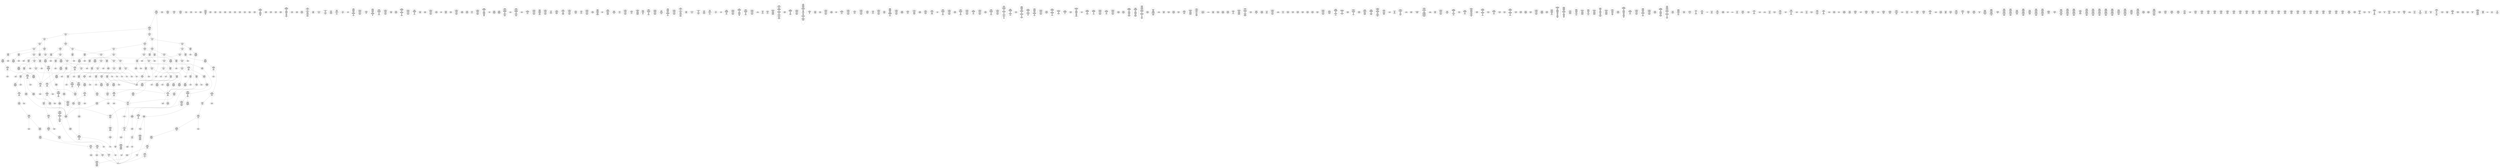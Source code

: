 /* Generated by GvGen v.1.0 (https://www.github.com/stricaud/gvgen) */

digraph G {
compound=true;
   node1 [label="[anywhere]"];
   node2 [label="# 0x0
PUSHX Data
PUSHX Data
MSTORE
PUSHX LogicData
CALLDATASIZE
LT
PUSHX Data
JUMPI
"];
   node3 [label="# 0xd
PUSHX Data
CALLDATALOAD
PUSHX BitData
SHR
PUSHX LogicData
GT
PUSHX Data
JUMPI
"];
   node4 [label="# 0x1e
PUSHX LogicData
GT
PUSHX Data
JUMPI
"];
   node5 [label="# 0x29
PUSHX LogicData
GT
PUSHX Data
JUMPI
"];
   node6 [label="# 0x34
PUSHX LogicData
EQ
PUSHX Data
JUMPI
"];
   node7 [label="# 0x3f
PUSHX LogicData
EQ
PUSHX Data
JUMPI
"];
   node8 [label="# 0x4a
PUSHX LogicData
EQ
PUSHX Data
JUMPI
"];
   node9 [label="# 0x55
PUSHX LogicData
EQ
PUSHX Data
JUMPI
"];
   node10 [label="# 0x60
PUSHX LogicData
EQ
PUSHX Data
JUMPI
"];
   node11 [label="# 0x6b
PUSHX Data
JUMP
"];
   node12 [label="# 0x6f
JUMPDEST
PUSHX LogicData
EQ
PUSHX Data
JUMPI
"];
   node13 [label="# 0x7b
PUSHX LogicData
EQ
PUSHX Data
JUMPI
"];
   node14 [label="# 0x86
PUSHX LogicData
EQ
PUSHX Data
JUMPI
"];
   node15 [label="# 0x91
PUSHX LogicData
EQ
PUSHX Data
JUMPI
"];
   node16 [label="# 0x9c
PUSHX Data
JUMP
"];
   node17 [label="# 0xa0
JUMPDEST
PUSHX LogicData
GT
PUSHX Data
JUMPI
"];
   node18 [label="# 0xac
PUSHX LogicData
EQ
PUSHX Data
JUMPI
"];
   node19 [label="# 0xb7
PUSHX LogicData
EQ
PUSHX Data
JUMPI
"];
   node20 [label="# 0xc2
PUSHX LogicData
EQ
PUSHX Data
JUMPI
"];
   node21 [label="# 0xcd
PUSHX LogicData
EQ
PUSHX Data
JUMPI
"];
   node22 [label="# 0xd8
PUSHX Data
JUMP
"];
   node23 [label="# 0xdc
JUMPDEST
PUSHX LogicData
EQ
PUSHX Data
JUMPI
"];
   node24 [label="# 0xe8
PUSHX LogicData
EQ
PUSHX Data
JUMPI
"];
   node25 [label="# 0xf3
PUSHX LogicData
EQ
PUSHX Data
JUMPI
"];
   node26 [label="# 0xfe
PUSHX LogicData
EQ
PUSHX Data
JUMPI
"];
   node27 [label="# 0x109
PUSHX Data
JUMP
"];
   node28 [label="# 0x10d
JUMPDEST
PUSHX LogicData
GT
PUSHX Data
JUMPI
"];
   node29 [label="# 0x119
PUSHX LogicData
GT
PUSHX Data
JUMPI
"];
   node30 [label="# 0x124
PUSHX LogicData
EQ
PUSHX Data
JUMPI
"];
   node31 [label="# 0x12f
PUSHX LogicData
EQ
PUSHX Data
JUMPI
"];
   node32 [label="# 0x13a
PUSHX LogicData
EQ
PUSHX Data
JUMPI
"];
   node33 [label="# 0x145
PUSHX LogicData
EQ
PUSHX Data
JUMPI
"];
   node34 [label="# 0x150
PUSHX LogicData
EQ
PUSHX Data
JUMPI
"];
   node35 [label="# 0x15b
PUSHX Data
JUMP
"];
   node36 [label="# 0x15f
JUMPDEST
PUSHX LogicData
EQ
PUSHX Data
JUMPI
"];
   node37 [label="# 0x16b
PUSHX LogicData
EQ
PUSHX Data
JUMPI
"];
   node38 [label="# 0x176
PUSHX LogicData
EQ
PUSHX Data
JUMPI
"];
   node39 [label="# 0x181
PUSHX LogicData
EQ
PUSHX Data
JUMPI
"];
   node40 [label="# 0x18c
PUSHX Data
JUMP
"];
   node41 [label="# 0x190
JUMPDEST
PUSHX LogicData
GT
PUSHX Data
JUMPI
"];
   node42 [label="# 0x19c
PUSHX LogicData
EQ
PUSHX Data
JUMPI
"];
   node43 [label="# 0x1a7
PUSHX LogicData
EQ
PUSHX Data
JUMPI
"];
   node44 [label="# 0x1b2
PUSHX LogicData
EQ
PUSHX Data
JUMPI
"];
   node45 [label="# 0x1bd
PUSHX LogicData
EQ
PUSHX Data
JUMPI
"];
   node46 [label="# 0x1c8
PUSHX Data
JUMP
"];
   node47 [label="# 0x1cc
JUMPDEST
PUSHX LogicData
EQ
PUSHX Data
JUMPI
"];
   node48 [label="# 0x1d8
PUSHX LogicData
EQ
PUSHX Data
JUMPI
"];
   node49 [label="# 0x1e3
PUSHX LogicData
EQ
PUSHX Data
JUMPI
"];
   node50 [label="# 0x1ee
PUSHX LogicData
EQ
PUSHX Data
JUMPI
"];
   node51 [label="# 0x1f9
JUMPDEST
PUSHX Data
REVERT
"];
   node52 [label="# 0x1fe
JUMPDEST
CALLVALUE
ISZERO
PUSHX Data
JUMPI
"];
   node53 [label="# 0x206
PUSHX Data
REVERT
"];
   node54 [label="# 0x20a
JUMPDEST
PUSHX Data
PUSHX Data
CALLDATASIZE
PUSHX Data
PUSHX Data
JUMP
"];
   node55 [label="# 0x219
JUMPDEST
PUSHX Data
JUMP
"];
   node56 [label="# 0x21e
JUMPDEST
PUSHX MemData
MLOAD
PUSHX Data
PUSHX Data
JUMP
"];
   node57 [label="# 0x22b
JUMPDEST
PUSHX MemData
MLOAD
SUB
RETURN
"];
   node58 [label="# 0x234
JUMPDEST
CALLVALUE
ISZERO
PUSHX Data
JUMPI
"];
   node59 [label="# 0x23c
PUSHX Data
REVERT
"];
   node60 [label="# 0x240
JUMPDEST
PUSHX Data
PUSHX Data
JUMP
"];
   node61 [label="# 0x249
JUMPDEST
PUSHX MemData
MLOAD
PUSHX Data
PUSHX Data
JUMP
"];
   node62 [label="# 0x256
JUMPDEST
CALLVALUE
ISZERO
PUSHX Data
JUMPI
"];
   node63 [label="# 0x25e
PUSHX Data
REVERT
"];
   node64 [label="# 0x262
JUMPDEST
PUSHX Data
PUSHX Data
CALLDATASIZE
PUSHX Data
PUSHX Data
JUMP
"];
   node65 [label="# 0x271
JUMPDEST
PUSHX Data
JUMP
"];
   node66 [label="# 0x276
JUMPDEST
PUSHX MemData
MLOAD
PUSHX Data
PUSHX Data
JUMP
"];
   node67 [label="# 0x283
JUMPDEST
CALLVALUE
ISZERO
PUSHX Data
JUMPI
"];
   node68 [label="# 0x28b
PUSHX Data
REVERT
"];
   node69 [label="# 0x28f
JUMPDEST
PUSHX Data
PUSHX Data
CALLDATASIZE
PUSHX Data
PUSHX Data
JUMP
"];
   node70 [label="# 0x29e
JUMPDEST
PUSHX Data
JUMP
"];
   node71 [label="# 0x2a3
JUMPDEST
STOP
"];
   node72 [label="# 0x2a5
JUMPDEST
CALLVALUE
ISZERO
PUSHX Data
JUMPI
"];
   node73 [label="# 0x2ad
PUSHX Data
REVERT
"];
   node74 [label="# 0x2b1
JUMPDEST
PUSHX Data
PUSHX Data
CALLDATASIZE
PUSHX Data
PUSHX Data
JUMP
"];
   node75 [label="# 0x2c0
JUMPDEST
PUSHX Data
JUMP
"];
   node76 [label="# 0x2c5
JUMPDEST
CALLVALUE
ISZERO
PUSHX Data
JUMPI
"];
   node77 [label="# 0x2cd
PUSHX Data
REVERT
"];
   node78 [label="# 0x2d1
JUMPDEST
PUSHX Data
PUSHX Data
CALLDATASIZE
PUSHX Data
PUSHX Data
JUMP
"];
   node79 [label="# 0x2e0
JUMPDEST
PUSHX Data
PUSHX Data
MSTORE
PUSHX Data
MSTORE
PUSHX Data
SHA3
SLOAD
JUMP
"];
   node80 [label="# 0x2f2
JUMPDEST
PUSHX MemData
MLOAD
PUSHX Data
PUSHX Data
JUMP
"];
   node81 [label="# 0x2ff
JUMPDEST
CALLVALUE
ISZERO
PUSHX Data
JUMPI
"];
   node82 [label="# 0x307
PUSHX Data
REVERT
"];
   node83 [label="# 0x30b
JUMPDEST
PUSHX StorData
SLOAD
PUSHX Data
JUMP
"];
   node84 [label="# 0x314
JUMPDEST
CALLVALUE
ISZERO
PUSHX Data
JUMPI
"];
   node85 [label="# 0x31c
PUSHX Data
REVERT
"];
   node86 [label="# 0x320
JUMPDEST
PUSHX Data
PUSHX Data
CALLDATASIZE
PUSHX Data
PUSHX Data
JUMP
"];
   node87 [label="# 0x32f
JUMPDEST
PUSHX Data
JUMP
"];
   node88 [label="# 0x334
JUMPDEST
CALLVALUE
ISZERO
PUSHX Data
JUMPI
"];
   node89 [label="# 0x33c
PUSHX Data
REVERT
"];
   node90 [label="# 0x340
JUMPDEST
PUSHX Data
PUSHX Data
CALLDATASIZE
PUSHX Data
PUSHX Data
JUMP
"];
   node91 [label="# 0x34f
JUMPDEST
PUSHX Data
JUMP
"];
   node92 [label="# 0x354
JUMPDEST
CALLVALUE
ISZERO
PUSHX Data
JUMPI
"];
   node93 [label="# 0x35c
PUSHX Data
REVERT
"];
   node94 [label="# 0x360
JUMPDEST
PUSHX Data
PUSHX Data
JUMP
"];
   node95 [label="# 0x369
JUMPDEST
PUSHX Data
PUSHX Data
CALLDATASIZE
PUSHX Data
PUSHX Data
JUMP
"];
   node96 [label="# 0x377
JUMPDEST
PUSHX Data
JUMP
"];
   node97 [label="# 0x37c
JUMPDEST
CALLVALUE
ISZERO
PUSHX Data
JUMPI
"];
   node98 [label="# 0x384
PUSHX Data
REVERT
"];
   node99 [label="# 0x388
JUMPDEST
PUSHX Data
PUSHX Data
CALLDATASIZE
PUSHX Data
PUSHX Data
JUMP
"];
   node100 [label="# 0x397
JUMPDEST
PUSHX Data
JUMP
"];
   node101 [label="# 0x39c
JUMPDEST
CALLVALUE
ISZERO
PUSHX Data
JUMPI
"];
   node102 [label="# 0x3a4
PUSHX Data
REVERT
"];
   node103 [label="# 0x3a8
JUMPDEST
PUSHX Data
PUSHX Data
CALLDATASIZE
PUSHX Data
PUSHX Data
JUMP
"];
   node104 [label="# 0x3b7
JUMPDEST
PUSHX Data
JUMP
"];
   node105 [label="# 0x3bc
JUMPDEST
CALLVALUE
ISZERO
PUSHX Data
JUMPI
"];
   node106 [label="# 0x3c4
PUSHX Data
REVERT
"];
   node107 [label="# 0x3c8
JUMPDEST
PUSHX Data
PUSHX Data
CALLDATASIZE
PUSHX Data
PUSHX Data
JUMP
"];
   node108 [label="# 0x3d7
JUMPDEST
PUSHX Data
JUMP
"];
   node109 [label="# 0x3dc
JUMPDEST
CALLVALUE
ISZERO
PUSHX Data
JUMPI
"];
   node110 [label="# 0x3e4
PUSHX Data
REVERT
"];
   node111 [label="# 0x3e8
JUMPDEST
PUSHX Data
PUSHX StorData
SLOAD
JUMP
"];
   node112 [label="# 0x3f2
JUMPDEST
CALLVALUE
ISZERO
PUSHX Data
JUMPI
"];
   node113 [label="# 0x3fa
PUSHX Data
REVERT
"];
   node114 [label="# 0x3fe
JUMPDEST
PUSHX Data
PUSHX Data
CALLDATASIZE
PUSHX Data
PUSHX Data
JUMP
"];
   node115 [label="# 0x40d
JUMPDEST
PUSHX Data
JUMP
"];
   node116 [label="# 0x412
JUMPDEST
CALLVALUE
ISZERO
PUSHX Data
JUMPI
"];
   node117 [label="# 0x41a
PUSHX Data
REVERT
"];
   node118 [label="# 0x41e
JUMPDEST
PUSHX Data
PUSHX Data
JUMP
"];
   node119 [label="# 0x427
JUMPDEST
CALLVALUE
ISZERO
PUSHX Data
JUMPI
"];
   node120 [label="# 0x42f
PUSHX Data
REVERT
"];
   node121 [label="# 0x433
JUMPDEST
PUSHX Data
PUSHX Data
CALLDATASIZE
PUSHX Data
PUSHX Data
JUMP
"];
   node122 [label="# 0x442
JUMPDEST
PUSHX Data
JUMP
"];
   node123 [label="# 0x447
JUMPDEST
CALLVALUE
ISZERO
PUSHX Data
JUMPI
"];
   node124 [label="# 0x44f
PUSHX Data
REVERT
"];
   node125 [label="# 0x453
JUMPDEST
PUSHX Data
PUSHX Data
JUMP
"];
   node126 [label="# 0x45c
JUMPDEST
CALLVALUE
ISZERO
PUSHX Data
JUMPI
"];
   node127 [label="# 0x464
PUSHX Data
REVERT
"];
   node128 [label="# 0x468
JUMPDEST
PUSHX Data
PUSHX Data
CALLDATASIZE
PUSHX Data
PUSHX Data
JUMP
"];
   node129 [label="# 0x477
JUMPDEST
PUSHX Data
JUMP
"];
   node130 [label="# 0x47c
JUMPDEST
CALLVALUE
ISZERO
PUSHX Data
JUMPI
"];
   node131 [label="# 0x484
PUSHX Data
REVERT
"];
   node132 [label="# 0x488
JUMPDEST
PUSHX StorData
SLOAD
PUSHX ArithData
PUSHX BitData
PUSHX BitData
SHL
SUB
AND
PUSHX Data
JUMP
"];
   node133 [label="# 0x49a
JUMPDEST
CALLVALUE
ISZERO
PUSHX Data
JUMPI
"];
   node134 [label="# 0x4a2
PUSHX Data
REVERT
"];
   node135 [label="# 0x4a6
JUMPDEST
PUSHX StorData
SLOAD
PUSHX Data
PUSHX ArithData
PUSHX BitData
PUSHX BitData
SHL
SUB
AND
JUMP
"];
   node136 [label="# 0x4ba
JUMPDEST
CALLVALUE
ISZERO
PUSHX Data
JUMPI
"];
   node137 [label="# 0x4c2
PUSHX Data
REVERT
"];
   node138 [label="# 0x4c6
JUMPDEST
PUSHX Data
PUSHX Data
JUMP
"];
   node139 [label="# 0x4cf
JUMPDEST
CALLVALUE
ISZERO
PUSHX Data
JUMPI
"];
   node140 [label="# 0x4d7
PUSHX Data
REVERT
"];
   node141 [label="# 0x4db
JUMPDEST
PUSHX Data
PUSHX StorData
SLOAD
JUMP
"];
   node142 [label="# 0x4e5
JUMPDEST
CALLVALUE
ISZERO
PUSHX Data
JUMPI
"];
   node143 [label="# 0x4ed
PUSHX Data
REVERT
"];
   node144 [label="# 0x4f1
JUMPDEST
PUSHX Data
PUSHX Data
CALLDATASIZE
PUSHX Data
PUSHX Data
JUMP
"];
   node145 [label="# 0x500
JUMPDEST
PUSHX Data
JUMP
"];
   node146 [label="# 0x505
JUMPDEST
CALLVALUE
ISZERO
PUSHX Data
JUMPI
"];
   node147 [label="# 0x50d
PUSHX Data
REVERT
"];
   node148 [label="# 0x511
JUMPDEST
PUSHX Data
PUSHX Data
CALLDATASIZE
PUSHX Data
PUSHX Data
JUMP
"];
   node149 [label="# 0x520
JUMPDEST
PUSHX ArithData
PUSHX BitData
PUSHX BitData
SHL
SUB
AND
PUSHX Data
MSTORE
PUSHX Data
PUSHX Data
MSTORE
PUSHX Data
SHA3
SLOAD
JUMP
"];
   node150 [label="# 0x53b
JUMPDEST
CALLVALUE
ISZERO
PUSHX Data
JUMPI
"];
   node151 [label="# 0x543
PUSHX Data
REVERT
"];
   node152 [label="# 0x547
JUMPDEST
PUSHX Data
PUSHX Data
CALLDATASIZE
PUSHX Data
PUSHX Data
JUMP
"];
   node153 [label="# 0x556
JUMPDEST
PUSHX Data
JUMP
"];
   node154 [label="# 0x55b
JUMPDEST
PUSHX Data
PUSHX Data
CALLDATASIZE
PUSHX Data
PUSHX Data
JUMP
"];
   node155 [label="# 0x569
JUMPDEST
PUSHX Data
JUMP
"];
   node156 [label="# 0x56e
JUMPDEST
CALLVALUE
ISZERO
PUSHX Data
JUMPI
"];
   node157 [label="# 0x576
PUSHX Data
REVERT
"];
   node158 [label="# 0x57a
JUMPDEST
PUSHX Data
PUSHX Data
CALLDATASIZE
PUSHX Data
PUSHX Data
JUMP
"];
   node159 [label="# 0x589
JUMPDEST
PUSHX Data
JUMP
"];
   node160 [label="# 0x58e
JUMPDEST
CALLVALUE
ISZERO
PUSHX Data
JUMPI
"];
   node161 [label="# 0x596
PUSHX Data
REVERT
"];
   node162 [label="# 0x59a
JUMPDEST
PUSHX Data
PUSHX Data
CALLDATASIZE
PUSHX Data
PUSHX Data
JUMP
"];
   node163 [label="# 0x5a9
JUMPDEST
PUSHX Data
JUMP
"];
   node164 [label="# 0x5ae
JUMPDEST
CALLVALUE
ISZERO
PUSHX Data
JUMPI
"];
   node165 [label="# 0x5b6
PUSHX Data
REVERT
"];
   node166 [label="# 0x5ba
JUMPDEST
PUSHX Data
PUSHX Data
CALLDATASIZE
PUSHX Data
PUSHX Data
JUMP
"];
   node167 [label="# 0x5c9
JUMPDEST
PUSHX ArithData
PUSHX BitData
PUSHX BitData
SHL
SUB
AND
PUSHX Data
MSTORE
PUSHX Data
PUSHX Data
MSTORE
PUSHX Data
SHA3
AND
MSTORE
MSTORE
SHA3
SLOAD
PUSHX BitData
AND
JUMP
"];
   node168 [label="# 0x5f7
JUMPDEST
CALLVALUE
ISZERO
PUSHX Data
JUMPI
"];
   node169 [label="# 0x5ff
PUSHX Data
REVERT
"];
   node170 [label="# 0x603
JUMPDEST
PUSHX StorData
SLOAD
PUSHX Data
PUSHX ArithData
PUSHX BitData
PUSHX BitData
SHL
SUB
AND
JUMP
"];
   node171 [label="# 0x617
JUMPDEST
CALLVALUE
ISZERO
PUSHX Data
JUMPI
"];
   node172 [label="# 0x61f
PUSHX Data
REVERT
"];
   node173 [label="# 0x623
JUMPDEST
PUSHX Data
PUSHX Data
CALLDATASIZE
PUSHX Data
PUSHX Data
JUMP
"];
   node174 [label="# 0x632
JUMPDEST
PUSHX Data
JUMP
"];
   node175 [label="# 0x637
JUMPDEST
CALLVALUE
ISZERO
PUSHX Data
JUMPI
"];
   node176 [label="# 0x63f
PUSHX Data
REVERT
"];
   node177 [label="# 0x643
JUMPDEST
PUSHX Data
PUSHX Data
CALLDATASIZE
PUSHX Data
PUSHX Data
JUMP
"];
   node178 [label="# 0x652
JUMPDEST
PUSHX Data
JUMP
"];
   node179 [label="# 0x657
JUMPDEST
PUSHX Data
PUSHX Data
PUSHX Data
JUMP
"];
   node180 [label="# 0x662
JUMPDEST
"];
   node181 [label="# 0x665
JUMPDEST
JUMP
"];
   node182 [label="# 0x66a
JUMPDEST
PUSHX Data
PUSHX StorData
SLOAD
PUSHX Data
PUSHX Data
JUMP
"];
   node183 [label="# 0x679
JUMPDEST
PUSHX ArithData
ADD
PUSHX ArithData
DIV
MUL
PUSHX ArithData
ADD
PUSHX MemData
MLOAD
ADD
PUSHX Data
MSTORE
MSTORE
PUSHX ArithData
ADD
SLOAD
PUSHX Data
PUSHX Data
JUMP
"];
   node184 [label="# 0x6a5
JUMPDEST
ISZERO
PUSHX Data
JUMPI
"];
   node185 [label="# 0x6ac
PUSHX LogicData
LT
PUSHX Data
JUMPI
"];
   node186 [label="# 0x6b4
PUSHX ArithData
SLOAD
DIV
MUL
MSTORE
PUSHX ArithData
ADD
PUSHX Data
JUMP
"];
   node187 [label="# 0x6c7
JUMPDEST
ADD
PUSHX Data
MSTORE
PUSHX Data
PUSHX Data
SHA3
"];
   node188 [label="# 0x6d5
JUMPDEST
SLOAD
MSTORE
PUSHX ArithData
ADD
PUSHX ArithData
ADD
GT
PUSHX Data
JUMPI
"];
   node189 [label="# 0x6e9
SUB
PUSHX BitData
AND
ADD
"];
   node190 [label="# 0x6f2
JUMPDEST
JUMP
"];
   node191 [label="# 0x6fc
JUMPDEST
PUSHX Data
MSTORE
PUSHX Data
PUSHX Data
MSTORE
PUSHX Data
SHA3
SLOAD
PUSHX ArithData
PUSHX BitData
PUSHX BitData
SHL
SUB
AND
PUSHX Data
JUMPI
"];
   node192 [label="# 0x719
PUSHX MemData
MLOAD
PUSHX BitData
PUSHX BitData
SHL
MSTORE
PUSHX ArithData
ADD
PUSHX Data
PUSHX Data
JUMP
"];
   node193 [label="# 0x730
JUMPDEST
PUSHX MemData
MLOAD
SUB
REVERT
"];
   node194 [label="# 0x739
JUMPDEST
PUSHX Data
MSTORE
PUSHX Data
PUSHX Data
MSTORE
PUSHX Data
SHA3
SLOAD
PUSHX ArithData
PUSHX BitData
PUSHX BitData
SHL
SUB
AND
JUMP
"];
   node195 [label="# 0x755
JUMPDEST
PUSHX StorData
SLOAD
PUSHX ArithData
PUSHX BitData
PUSHX BitData
SHL
SUB
AND
CALLER
EQ
PUSHX Data
JUMPI
"];
   node196 [label="# 0x768
PUSHX MemData
MLOAD
PUSHX BitData
PUSHX BitData
SHL
MSTORE
PUSHX ArithData
ADD
PUSHX Data
PUSHX Data
JUMP
"];
   node197 [label="# 0x77f
JUMPDEST
PUSHX Data
SSTORE
JUMP
"];
   node198 [label="# 0x784
JUMPDEST
PUSHX Data
PUSHX Data
PUSHX Data
JUMP
"];
   node199 [label="# 0x78f
JUMPDEST
PUSHX ArithData
PUSHX BitData
PUSHX BitData
SHL
SUB
AND
PUSHX ArithData
PUSHX BitData
PUSHX BitData
SHL
SUB
AND
EQ
ISZERO
PUSHX Data
JUMPI
"];
   node200 [label="# 0x7ac
PUSHX MemData
MLOAD
PUSHX BitData
PUSHX BitData
SHL
MSTORE
PUSHX ArithData
ADD
PUSHX Data
PUSHX Data
JUMP
"];
   node201 [label="# 0x7c3
JUMPDEST
CALLER
PUSHX ArithData
PUSHX BitData
PUSHX BitData
SHL
SUB
AND
EQ
PUSHX Data
JUMPI
"];
   node202 [label="# 0x7d5
PUSHX Data
CALLER
PUSHX Data
JUMP
"];
   node203 [label="# 0x7df
JUMPDEST
PUSHX Data
JUMPI
"];
   node204 [label="# 0x7e4
PUSHX MemData
MLOAD
PUSHX BitData
PUSHX BitData
SHL
MSTORE
PUSHX ArithData
ADD
PUSHX Data
PUSHX Data
JUMP
"];
   node205 [label="# 0x7fb
JUMPDEST
PUSHX Data
PUSHX Data
JUMP
"];
   node206 [label="# 0x805
JUMPDEST
JUMP
"];
   node207 [label="# 0x80a
JUMPDEST
PUSHX Data
CALLER
PUSHX Data
JUMP
"];
   node208 [label="# 0x814
JUMPDEST
PUSHX Data
JUMPI
"];
   node209 [label="# 0x819
PUSHX MemData
MLOAD
PUSHX BitData
PUSHX BitData
SHL
MSTORE
PUSHX ArithData
ADD
PUSHX Data
PUSHX Data
JUMP
"];
   node210 [label="# 0x830
JUMPDEST
PUSHX Data
PUSHX Data
JUMP
"];
   node211 [label="# 0x83b
JUMPDEST
PUSHX Data
PUSHX Data
PUSHX Data
JUMP
"];
   node212 [label="# 0x846
JUMPDEST
LT
PUSHX Data
JUMPI
"];
   node213 [label="# 0x84d
PUSHX MemData
MLOAD
PUSHX BitData
PUSHX BitData
SHL
MSTORE
PUSHX ArithData
ADD
PUSHX Data
PUSHX Data
JUMP
"];
   node214 [label="# 0x864
JUMPDEST
PUSHX ArithData
PUSHX BitData
PUSHX BitData
SHL
SUB
AND
PUSHX Data
MSTORE
PUSHX Data
PUSHX Data
MSTORE
PUSHX Data
SHA3
MSTORE
MSTORE
SHA3
SLOAD
"];
   node215 [label="# 0x88a
JUMPDEST
JUMP
"];
   node216 [label="# 0x890
JUMPDEST
PUSHX StorData
SLOAD
PUSHX ArithData
PUSHX BitData
PUSHX BitData
SHL
SUB
AND
CALLER
EQ
PUSHX Data
JUMPI
"];
   node217 [label="# 0x8a3
PUSHX MemData
MLOAD
PUSHX BitData
PUSHX BitData
SHL
MSTORE
PUSHX ArithData
ADD
PUSHX Data
PUSHX Data
JUMP
"];
   node218 [label="# 0x8ba
JUMPDEST
PUSHX Data
PUSHX Data
PUSHX Data
SELFBALANCE
PUSHX Data
JUMP
"];
   node219 [label="# 0x8c7
JUMPDEST
PUSHX Data
PUSHX Data
PUSHX Data
PUSHX Data
JUMP
"];
   node220 [label="# 0x8d6
JUMPDEST
PUSHX Data
PUSHX Data
PUSHX Data
PUSHX Data
JUMP
"];
   node221 [label="# 0x8e5
JUMPDEST
PUSHX StorData
SLOAD
PUSHX MemData
MLOAD
PUSHX ArithData
PUSHX BitData
PUSHX BitData
SHL
SUB
AND
ISZERO
PUSHX ArithData
MUL
PUSHX Data
CALL
PUSHX Data
JUMPI
"];
   node222 [label="# 0x914
PUSHX Data
REVERT
"];
   node223 [label="# 0x918
JUMPDEST
PUSHX StorData
SLOAD
PUSHX MemData
MLOAD
PUSHX ArithData
PUSHX BitData
PUSHX BitData
SHL
SUB
AND
ISZERO
PUSHX ArithData
MUL
PUSHX Data
CALL
PUSHX Data
JUMPI
"];
   node224 [label="# 0x946
PUSHX Data
REVERT
"];
   node225 [label="# 0x94a
JUMPDEST
PUSHX LogicData
PUSHX StorData
SLOAD
GT
PUSHX Data
JUMPI
"];
   node226 [label="# 0x955
PUSHX MemData
MLOAD
PUSHX BitData
PUSHX BitData
SHL
MSTORE
PUSHX ArithData
ADD
PUSHX Data
PUSHX Data
JUMP
"];
   node227 [label="# 0x96c
JUMPDEST
CALLER
PUSHX Data
MSTORE
PUSHX Data
PUSHX Data
MSTORE
PUSHX Data
SHA3
SLOAD
PUSHX Data
JUMPI
"];
   node228 [label="# 0x982
PUSHX MemData
MLOAD
PUSHX BitData
PUSHX BitData
SHL
MSTORE
PUSHX ArithData
ADD
PUSHX Data
PUSHX Data
JUMP
"];
   node229 [label="# 0x999
JUMPDEST
GT
ISZERO
PUSHX Data
PUSHX Data
JUMP
"];
   node230 [label="# 0x9a6
JUMPDEST
PUSHX MemData
MLOAD
PUSHX ArithData
ADD
PUSHX Data
PUSHX Data
JUMP
"];
   node231 [label="# 0x9b6
JUMPDEST
PUSHX MemData
MLOAD
PUSHX ArithData
SUB
SUB
MSTORE
PUSHX Data
MSTORE
PUSHX Data
JUMPI
"];
   node232 [label="# 0x9cb
PUSHX MemData
MLOAD
PUSHX BitData
PUSHX BitData
SHL
MSTORE
PUSHX ArithData
ADD
PUSHX Data
PUSHX Data
JUMP
"];
   node233 [label="# 0x9e3
JUMPDEST
PUSHX StorData
SLOAD
PUSHX Data
PUSHX Data
JUMP
"];
   node234 [label="# 0x9f2
JUMPDEST
CALLVALUE
LT
ISZERO
PUSHX Data
JUMPI
"];
   node235 [label="# 0x9fa
PUSHX MemData
MLOAD
PUSHX BitData
PUSHX BitData
SHL
MSTORE
PUSHX ArithData
ADD
PUSHX Data
PUSHX Data
JUMP
"];
   node236 [label="# 0xa11
JUMPDEST
PUSHX Data
PUSHX Data
JUMP
"];
   node237 [label="# 0xa1b
JUMPDEST
CALLER
PUSHX Data
MSTORE
PUSHX Data
PUSHX Data
MSTORE
PUSHX Data
SHA3
SSTORE
PUSHX Data
PUSHX Data
JUMP
"];
   node238 [label="# 0xa38
JUMPDEST
JUMP
"];
   node239 [label="# 0xa3c
JUMPDEST
PUSHX Data
PUSHX MemData
MLOAD
PUSHX ArithData
ADD
PUSHX Data
MSTORE
PUSHX Data
MSTORE
PUSHX Data
JUMP
"];
   node240 [label="# 0xa57
JUMPDEST
PUSHX Data
PUSHX Data
PUSHX StorData
SLOAD
JUMP
"];
   node241 [label="# 0xa62
JUMPDEST
LT
PUSHX Data
JUMPI
"];
   node242 [label="# 0xa69
PUSHX MemData
MLOAD
PUSHX BitData
PUSHX BitData
SHL
MSTORE
PUSHX ArithData
ADD
PUSHX Data
PUSHX Data
JUMP
"];
   node243 [label="# 0xa80
JUMPDEST
PUSHX StorData
SLOAD
LT
PUSHX Data
JUMPI
"];
   node244 [label="# 0xa8c
PUSHX BitData
PUSHX BitData
SHL
PUSHX Data
MSTORE
PUSHX Data
PUSHX Data
MSTORE
PUSHX Data
PUSHX Data
REVERT
"];
   node245 [label="# 0xaa1
JUMPDEST
PUSHX Data
MSTORE
PUSHX Data
PUSHX Data
SHA3
ADD
SLOAD
JUMP
"];
   node246 [label="# 0xab3
JUMPDEST
PUSHX StorData
SLOAD
PUSHX ArithData
PUSHX BitData
PUSHX BitData
SHL
SUB
AND
CALLER
EQ
PUSHX Data
JUMPI
"];
   node247 [label="# 0xac6
PUSHX MemData
MLOAD
PUSHX BitData
PUSHX BitData
SHL
MSTORE
PUSHX ArithData
ADD
PUSHX Data
PUSHX Data
JUMP
"];
   node248 [label="# 0xadd
JUMPDEST
MLOAD
PUSHX Data
PUSHX Data
PUSHX ArithData
ADD
PUSHX Data
JUMP
"];
   node249 [label="# 0xaf0
JUMPDEST
PUSHX Data
MSTORE
PUSHX Data
PUSHX Data
MSTORE
PUSHX Data
SHA3
SLOAD
PUSHX ArithData
PUSHX BitData
PUSHX BitData
SHL
SUB
AND
PUSHX Data
JUMPI
"];
   node250 [label="# 0xb0e
PUSHX MemData
MLOAD
PUSHX BitData
PUSHX BitData
SHL
MSTORE
PUSHX ArithData
ADD
PUSHX Data
PUSHX Data
JUMP
"];
   node251 [label="# 0xb25
JUMPDEST
PUSHX StorData
SLOAD
PUSHX Data
PUSHX Data
JUMP
"];
   node252 [label="# 0xb32
JUMPDEST
PUSHX ArithData
ADD
PUSHX ArithData
DIV
MUL
PUSHX ArithData
ADD
PUSHX MemData
MLOAD
ADD
PUSHX Data
MSTORE
MSTORE
PUSHX ArithData
ADD
SLOAD
PUSHX Data
PUSHX Data
JUMP
"];
   node253 [label="# 0xb5e
JUMPDEST
ISZERO
PUSHX Data
JUMPI
"];
   node254 [label="# 0xb65
PUSHX LogicData
LT
PUSHX Data
JUMPI
"];
   node255 [label="# 0xb6d
PUSHX ArithData
SLOAD
DIV
MUL
MSTORE
PUSHX ArithData
ADD
PUSHX Data
JUMP
"];
   node256 [label="# 0xb80
JUMPDEST
ADD
PUSHX Data
MSTORE
PUSHX Data
PUSHX Data
SHA3
"];
   node257 [label="# 0xb8e
JUMPDEST
SLOAD
MSTORE
PUSHX ArithData
ADD
PUSHX ArithData
ADD
GT
PUSHX Data
JUMPI
"];
   node258 [label="# 0xba2
SUB
PUSHX BitData
AND
ADD
"];
   node259 [label="# 0xbab
JUMPDEST
JUMP
"];
   node260 [label="# 0xbb3
JUMPDEST
PUSHX Data
PUSHX ArithData
PUSHX BitData
PUSHX BitData
SHL
SUB
AND
PUSHX Data
JUMPI
"];
   node261 [label="# 0xbc4
PUSHX MemData
MLOAD
PUSHX BitData
PUSHX BitData
SHL
MSTORE
PUSHX ArithData
ADD
PUSHX Data
PUSHX Data
JUMP
"];
   node262 [label="# 0xbdb
JUMPDEST
PUSHX ArithData
PUSHX BitData
PUSHX BitData
SHL
SUB
AND
PUSHX Data
MSTORE
PUSHX Data
PUSHX Data
MSTORE
PUSHX Data
SHA3
SLOAD
JUMP
"];
   node263 [label="# 0xbf7
JUMPDEST
PUSHX StorData
SLOAD
PUSHX ArithData
PUSHX BitData
PUSHX BitData
SHL
SUB
AND
CALLER
EQ
PUSHX Data
JUMPI
"];
   node264 [label="# 0xc0a
PUSHX MemData
MLOAD
PUSHX BitData
PUSHX BitData
SHL
MSTORE
PUSHX ArithData
ADD
PUSHX Data
PUSHX Data
JUMP
"];
   node265 [label="# 0xc21
JUMPDEST
PUSHX Data
PUSHX Data
PUSHX Data
JUMP
"];
   node266 [label="# 0xc2b
JUMPDEST
JUMP
"];
   node267 [label="# 0xc2d
JUMPDEST
PUSHX StorData
SLOAD
PUSHX ArithData
PUSHX BitData
PUSHX BitData
SHL
SUB
AND
CALLER
EQ
PUSHX Data
JUMPI
"];
   node268 [label="# 0xc40
PUSHX MemData
MLOAD
PUSHX BitData
PUSHX BitData
SHL
MSTORE
PUSHX ArithData
ADD
PUSHX Data
PUSHX Data
JUMP
"];
   node269 [label="# 0xc57
JUMPDEST
PUSHX Data
"];
   node270 [label="# 0xc5a
JUMPDEST
MLOAD
LT
ISZERO
PUSHX Data
JUMPI
"];
   node271 [label="# 0xc64
PUSHX Data
PUSHX Data
MLOAD
LT
PUSHX Data
JUMPI
"];
   node272 [label="# 0xc73
PUSHX BitData
PUSHX BitData
SHL
PUSHX Data
MSTORE
PUSHX Data
PUSHX Data
MSTORE
PUSHX Data
PUSHX Data
REVERT
"];
   node273 [label="# 0xc88
JUMPDEST
PUSHX ArithData
MUL
PUSHX ArithData
ADD
ADD
MLOAD
PUSHX ArithData
PUSHX BitData
PUSHX BitData
SHL
SUB
AND
PUSHX ArithData
PUSHX BitData
PUSHX BitData
SHL
SUB
AND
MSTORE
PUSHX ArithData
ADD
MSTORE
PUSHX ArithData
ADD
PUSHX Data
SHA3
SSTORE
PUSHX Data
PUSHX Data
JUMP
"];
   node274 [label="# 0xcbf
JUMPDEST
PUSHX Data
JUMP
"];
   node275 [label="# 0xcc7
JUMPDEST
PUSHX Data
PUSHX StorData
SLOAD
PUSHX Data
PUSHX Data
JUMP
"];
   node276 [label="# 0xcd6
JUMPDEST
PUSHX ArithData
PUSHX BitData
PUSHX BitData
SHL
SUB
AND
CALLER
EQ
ISZERO
PUSHX Data
JUMPI
"];
   node277 [label="# 0xce8
PUSHX MemData
MLOAD
PUSHX BitData
PUSHX BitData
SHL
MSTORE
PUSHX ArithData
ADD
PUSHX Data
PUSHX Data
JUMP
"];
   node278 [label="# 0xcff
JUMPDEST
CALLER
PUSHX Data
MSTORE
PUSHX Data
PUSHX Data
MSTORE
PUSHX Data
SHA3
PUSHX ArithData
PUSHX BitData
PUSHX BitData
SHL
SUB
AND
MSTORE
MSTORE
SHA3
SLOAD
PUSHX BitData
NOT
AND
ISZERO
ISZERO
OR
SSTORE
PUSHX ArithData
PUSHX BitData
PUSHX BitData
SHL
SUB
AND
PUSHX Data
PUSHX MemData
MLOAD
PUSHX Data
PUSHX Data
JUMP
"];
   node279 [label="# 0xd68
JUMPDEST
PUSHX MemData
MLOAD
SUB
LOGX
JUMP
"];
   node280 [label="# 0xd74
JUMPDEST
PUSHX Data
CALLER
PUSHX Data
JUMP
"];
   node281 [label="# 0xd7e
JUMPDEST
PUSHX Data
JUMPI
"];
   node282 [label="# 0xd83
PUSHX MemData
MLOAD
PUSHX BitData
PUSHX BitData
SHL
MSTORE
PUSHX ArithData
ADD
PUSHX Data
PUSHX Data
JUMP
"];
   node283 [label="# 0xd9a
JUMPDEST
PUSHX Data
PUSHX Data
JUMP
"];
   node284 [label="# 0xda6
JUMPDEST
JUMP
"];
   node285 [label="# 0xdac
JUMPDEST
PUSHX LogicData
PUSHX StorData
SLOAD
GT
PUSHX Data
JUMPI
"];
   node286 [label="# 0xdb7
PUSHX MemData
MLOAD
PUSHX BitData
PUSHX BitData
SHL
MSTORE
PUSHX ArithData
ADD
PUSHX Data
PUSHX Data
JUMP
"];
   node287 [label="# 0xdce
JUMPDEST
PUSHX LogicData
GT
ISZERO
PUSHX Data
JUMPI
"];
   node288 [label="# 0xdd8
PUSHX MemData
MLOAD
PUSHX BitData
PUSHX BitData
SHL
MSTORE
PUSHX ArithData
ADD
PUSHX Data
PUSHX Data
JUMP
"];
   node289 [label="# 0xdef
JUMPDEST
PUSHX StorData
SLOAD
PUSHX Data
PUSHX Data
JUMP
"];
   node290 [label="# 0xdfd
JUMPDEST
CALLVALUE
LT
ISZERO
PUSHX Data
JUMPI
"];
   node291 [label="# 0xe05
PUSHX MemData
MLOAD
PUSHX BitData
PUSHX BitData
SHL
MSTORE
PUSHX ArithData
ADD
PUSHX Data
PUSHX Data
JUMP
"];
   node292 [label="# 0xe1c
JUMPDEST
PUSHX Data
CALLER
PUSHX Data
JUMP
"];
   node293 [label="# 0xe26
JUMPDEST
JUMP
"];
   node294 [label="# 0xe29
JUMPDEST
PUSHX Data
MSTORE
PUSHX Data
PUSHX Data
MSTORE
PUSHX Data
SHA3
SLOAD
PUSHX Data
PUSHX ArithData
PUSHX BitData
PUSHX BitData
SHL
SUB
AND
PUSHX Data
JUMPI
"];
   node295 [label="# 0xe49
PUSHX MemData
MLOAD
PUSHX BitData
PUSHX BitData
SHL
MSTORE
PUSHX ArithData
ADD
PUSHX Data
PUSHX Data
JUMP
"];
   node296 [label="# 0xe60
JUMPDEST
PUSHX Data
PUSHX Data
PUSHX Data
JUMP
"];
   node297 [label="# 0xe6a
JUMPDEST
PUSHX LogicData
MLOAD
GT
PUSHX Data
JUMPI
"];
   node298 [label="# 0xe76
PUSHX MemData
MLOAD
PUSHX ArithData
ADD
PUSHX Data
MSTORE
PUSHX Data
MSTORE
PUSHX Data
JUMP
"];
   node299 [label="# 0xe8a
JUMPDEST
PUSHX Data
PUSHX Data
JUMP
"];
   node300 [label="# 0xe94
JUMPDEST
PUSHX MemData
MLOAD
PUSHX ArithData
ADD
PUSHX Data
PUSHX Data
JUMP
"];
   node301 [label="# 0xea5
JUMPDEST
PUSHX MemData
MLOAD
PUSHX ArithData
SUB
SUB
MSTORE
PUSHX Data
MSTORE
"];
   node302 [label="# 0xeb5
JUMPDEST
JUMP
"];
   node303 [label="# 0xebc
JUMPDEST
PUSHX StorData
SLOAD
PUSHX ArithData
PUSHX BitData
PUSHX BitData
SHL
SUB
AND
CALLER
EQ
PUSHX Data
JUMPI
"];
   node304 [label="# 0xecf
PUSHX MemData
MLOAD
PUSHX BitData
PUSHX BitData
SHL
MSTORE
PUSHX ArithData
ADD
PUSHX Data
PUSHX Data
JUMP
"];
   node305 [label="# 0xee6
JUMPDEST
PUSHX Data
PUSHX Data
JUMP
"];
   node306 [label="# 0xef0
JUMPDEST
PUSHX StorData
SLOAD
PUSHX ArithData
PUSHX BitData
PUSHX BitData
SHL
SUB
AND
CALLER
EQ
PUSHX Data
JUMPI
"];
   node307 [label="# 0xf03
PUSHX MemData
MLOAD
PUSHX BitData
PUSHX BitData
SHL
MSTORE
PUSHX ArithData
ADD
PUSHX Data
PUSHX Data
JUMP
"];
   node308 [label="# 0xf1a
JUMPDEST
PUSHX ArithData
PUSHX BitData
PUSHX BitData
SHL
SUB
AND
PUSHX Data
JUMPI
"];
   node309 [label="# 0xf29
PUSHX MemData
MLOAD
PUSHX BitData
PUSHX BitData
SHL
MSTORE
PUSHX ArithData
ADD
PUSHX Data
PUSHX Data
JUMP
"];
   node310 [label="# 0xf40
JUMPDEST
PUSHX Data
PUSHX Data
JUMP
"];
   node311 [label="# 0xf49
JUMPDEST
PUSHX StorData
SLOAD
PUSHX ArithData
PUSHX BitData
PUSHX BitData
SHL
SUB
AND
CALLER
EQ
PUSHX Data
JUMPI
"];
   node312 [label="# 0xf5c
PUSHX MemData
MLOAD
PUSHX BitData
PUSHX BitData
SHL
MSTORE
PUSHX ArithData
ADD
PUSHX Data
PUSHX Data
JUMP
"];
   node313 [label="# 0xf73
JUMPDEST
MLOAD
PUSHX StorData
SLOAD
PUSHX ArithData
PUSHX BitData
PUSHX BitData
SHL
SUB
NOT
AND
PUSHX ArithData
PUSHX BitData
PUSHX BitData
SHL
SUB
AND
OR
SSTORE
PUSHX ArithData
ADD
MLOAD
PUSHX StorData
SLOAD
AND
AND
OR
SSTORE
JUMP
"];
   node314 [label="# 0xfa8
JUMPDEST
PUSHX Data
PUSHX ArithData
PUSHX BitData
PUSHX BitData
SHL
SUB
NOT
AND
PUSHX BitData
PUSHX BitData
SHL
EQ
PUSHX Data
JUMPI
"];
   node315 [label="# 0xfc4
PUSHX Data
PUSHX Data
JUMP
"];
   node316 [label="# 0xfcd
JUMPDEST
PUSHX Data
MSTORE
PUSHX Data
PUSHX Data
MSTORE
PUSHX Data
SHA3
SLOAD
PUSHX ArithData
PUSHX BitData
PUSHX BitData
SHL
SUB
NOT
AND
PUSHX ArithData
PUSHX BitData
PUSHX BitData
SHL
SUB
AND
OR
SSTORE
PUSHX Data
PUSHX Data
JUMP
"];
   node317 [label="# 0x1002
JUMPDEST
PUSHX ArithData
PUSHX BitData
PUSHX BitData
SHL
SUB
AND
PUSHX Data
PUSHX MemData
MLOAD
PUSHX MemData
MLOAD
SUB
LOGX
JUMP
"];
   node318 [label="# 0x103b
JUMPDEST
PUSHX Data
MSTORE
PUSHX Data
PUSHX Data
MSTORE
PUSHX Data
SHA3
SLOAD
PUSHX ArithData
PUSHX BitData
PUSHX BitData
SHL
SUB
AND
PUSHX Data
JUMPI
"];
   node319 [label="# 0x1058
PUSHX MemData
MLOAD
PUSHX BitData
PUSHX BitData
SHL
MSTORE
PUSHX ArithData
ADD
PUSHX Data
PUSHX Data
JUMP
"];
   node320 [label="# 0x106f
JUMPDEST
PUSHX Data
PUSHX Data
PUSHX Data
JUMP
"];
   node321 [label="# 0x107a
JUMPDEST
PUSHX ArithData
PUSHX BitData
PUSHX BitData
SHL
SUB
AND
PUSHX ArithData
PUSHX BitData
PUSHX BitData
SHL
SUB
AND
EQ
PUSHX Data
JUMPI
"];
   node322 [label="# 0x1097
PUSHX ArithData
PUSHX BitData
PUSHX BitData
SHL
SUB
AND
PUSHX Data
PUSHX Data
JUMP
"];
   node323 [label="# 0x10aa
JUMPDEST
PUSHX ArithData
PUSHX BitData
PUSHX BitData
SHL
SUB
AND
EQ
"];
   node324 [label="# 0x10b5
JUMPDEST
PUSHX Data
JUMPI
"];
   node325 [label="# 0x10bb
PUSHX ArithData
PUSHX BitData
PUSHX BitData
SHL
SUB
AND
PUSHX Data
MSTORE
PUSHX Data
PUSHX Data
MSTORE
PUSHX Data
SHA3
AND
MSTORE
MSTORE
SHA3
SLOAD
PUSHX BitData
AND
"];
   node326 [label="# 0x10e5
JUMPDEST
JUMP
"];
   node327 [label="# 0x10ed
JUMPDEST
PUSHX ArithData
PUSHX BitData
PUSHX BitData
SHL
SUB
AND
PUSHX Data
PUSHX Data
JUMP
"];
   node328 [label="# 0x1100
JUMPDEST
PUSHX ArithData
PUSHX BitData
PUSHX BitData
SHL
SUB
AND
EQ
PUSHX Data
JUMPI
"];
   node329 [label="# 0x110f
PUSHX MemData
MLOAD
PUSHX BitData
PUSHX BitData
SHL
MSTORE
PUSHX ArithData
ADD
PUSHX Data
PUSHX Data
JUMP
"];
   node330 [label="# 0x1126
JUMPDEST
PUSHX ArithData
PUSHX BitData
PUSHX BitData
SHL
SUB
AND
PUSHX Data
JUMPI
"];
   node331 [label="# 0x1135
PUSHX MemData
MLOAD
PUSHX BitData
PUSHX BitData
SHL
MSTORE
PUSHX ArithData
ADD
PUSHX Data
PUSHX Data
JUMP
"];
   node332 [label="# 0x114c
JUMPDEST
PUSHX Data
PUSHX Data
JUMP
"];
   node333 [label="# 0x1157
JUMPDEST
PUSHX Data
PUSHX Data
PUSHX Data
JUMP
"];
   node334 [label="# 0x1162
JUMPDEST
PUSHX ArithData
PUSHX BitData
PUSHX BitData
SHL
SUB
AND
PUSHX Data
MSTORE
PUSHX Data
PUSHX Data
MSTORE
PUSHX Data
SHA3
SLOAD
PUSHX Data
PUSHX Data
PUSHX Data
JUMP
"];
   node335 [label="# 0x118b
JUMPDEST
SSTORE
PUSHX ArithData
PUSHX BitData
PUSHX BitData
SHL
SUB
AND
PUSHX Data
MSTORE
PUSHX Data
PUSHX Data
MSTORE
PUSHX Data
SHA3
SLOAD
PUSHX Data
PUSHX Data
PUSHX Data
JUMP
"];
   node336 [label="# 0x11b9
JUMPDEST
SSTORE
PUSHX Data
MSTORE
PUSHX Data
PUSHX Data
MSTORE
PUSHX MemData
SHA3
SLOAD
PUSHX ArithData
PUSHX BitData
PUSHX BitData
SHL
SUB
NOT
AND
PUSHX ArithData
PUSHX BitData
PUSHX BitData
SHL
SUB
AND
OR
SSTORE
MLOAD
AND
PUSHX Data
LOGX
JUMP
"];
   node337 [label="# 0x121a
JUMPDEST
PUSHX Data
PUSHX Data
JUMPI
"];
   node338 [label="# 0x1222
PUSHX Data
MLOAD
ADD
MSTORE
PUSHX Data
MSTORE
PUSHX BitData
PUSHX BitData
SHL
PUSHX ArithData
ADD
MSTORE
PUSHX Data
JUMP
"];
   node339 [label="# 0x123f
JUMPDEST
PUSHX Data
"];
   node340 [label="# 0x1243
JUMPDEST
ISZERO
PUSHX Data
JUMPI
"];
   node341 [label="# 0x124a
PUSHX Data
PUSHX Data
JUMP
"];
   node342 [label="# 0x1253
JUMPDEST
PUSHX Data
PUSHX Data
PUSHX Data
JUMP
"];
   node343 [label="# 0x1262
JUMPDEST
PUSHX Data
JUMP
"];
   node344 [label="# 0x1269
JUMPDEST
PUSHX Data
PUSHX LogicData
GT
ISZERO
PUSHX Data
JUMPI
"];
   node345 [label="# 0x127d
PUSHX BitData
PUSHX BitData
SHL
PUSHX Data
MSTORE
PUSHX Data
PUSHX Data
MSTORE
PUSHX Data
PUSHX Data
REVERT
"];
   node346 [label="# 0x1292
JUMPDEST
PUSHX MemData
MLOAD
MSTORE
PUSHX ArithData
ADD
PUSHX BitData
NOT
AND
PUSHX ArithData
ADD
ADD
PUSHX Data
MSTORE
ISZERO
PUSHX Data
JUMPI
"];
   node347 [label="# 0x12b0
PUSHX ArithData
ADD
CALLDATASIZE
CALLDATACOPY
ADD
"];
   node348 [label="# 0x12bc
JUMPDEST
"];
   node349 [label="# 0x12c0
JUMPDEST
ISZERO
PUSHX Data
JUMPI
"];
   node350 [label="# 0x12c7
PUSHX Data
PUSHX Data
PUSHX Data
JUMP
"];
   node351 [label="# 0x12d1
JUMPDEST
PUSHX Data
PUSHX Data
PUSHX Data
JUMP
"];
   node352 [label="# 0x12de
JUMPDEST
PUSHX Data
PUSHX Data
PUSHX Data
JUMP
"];
   node353 [label="# 0x12e9
JUMPDEST
PUSHX BitData
SHL
MLOAD
LT
PUSHX Data
JUMPI
"];
   node354 [label="# 0x12f7
PUSHX BitData
PUSHX BitData
SHL
PUSHX Data
MSTORE
PUSHX Data
PUSHX Data
MSTORE
PUSHX Data
PUSHX Data
REVERT
"];
   node355 [label="# 0x130c
JUMPDEST
PUSHX ArithData
ADD
ADD
PUSHX ArithData
PUSHX BitData
PUSHX BitData
SHL
SUB
NOT
AND
PUSHX BitData
BYTE
MSTORE8
PUSHX Data
PUSHX Data
PUSHX Data
JUMP
"];
   node356 [label="# 0x132e
JUMPDEST
PUSHX Data
JUMP
"];
   node357 [label="# 0x1335
JUMPDEST
PUSHX Data
PUSHX Data
PUSHX StorData
SLOAD
JUMP
"];
   node358 [label="# 0x1340
JUMPDEST
PUSHX Data
PUSHX Data
PUSHX Data
JUMP
"];
   node359 [label="# 0x134f
JUMPDEST
GT
ISZERO
PUSHX Data
JUMPI
"];
   node360 [label="# 0x1356
PUSHX MemData
MLOAD
PUSHX BitData
PUSHX BitData
SHL
MSTORE
PUSHX ArithData
ADD
PUSHX Data
PUSHX Data
JUMP
"];
   node361 [label="# 0x136d
JUMPDEST
PUSHX Data
"];
   node362 [label="# 0x1370
JUMPDEST
GT
PUSHX Data
JUMPI
"];
   node363 [label="# 0x1378
PUSHX Data
PUSHX Data
PUSHX Data
JUMP
"];
   node364 [label="# 0x1385
JUMPDEST
PUSHX Data
JUMP
"];
   node365 [label="# 0x138a
JUMPDEST
PUSHX Data
PUSHX Data
JUMP
"];
   node366 [label="# 0x1394
JUMPDEST
PUSHX Data
JUMP
"];
   node367 [label="# 0x139c
JUMPDEST
PUSHX StorData
SLOAD
PUSHX ArithData
PUSHX BitData
PUSHX BitData
SHL
SUB
AND
PUSHX ArithData
PUSHX BitData
PUSHX BitData
SHL
SUB
NOT
AND
OR
SSTORE
PUSHX MemData
MLOAD
AND
PUSHX Data
PUSHX Data
LOGX
JUMP
"];
   node368 [label="# 0x13ee
JUMPDEST
PUSHX Data
PUSHX Data
JUMP
"];
   node369 [label="# 0x13f9
JUMPDEST
PUSHX Data
PUSHX Data
JUMP
"];
   node370 [label="# 0x1405
JUMPDEST
PUSHX Data
JUMPI
"];
   node371 [label="# 0x140a
PUSHX MemData
MLOAD
PUSHX BitData
PUSHX BitData
SHL
MSTORE
PUSHX ArithData
ADD
PUSHX Data
PUSHX Data
JUMP
"];
   node372 [label="# 0x1421
JUMPDEST
PUSHX Data
PUSHX StorData
SLOAD
PUSHX Data
PUSHX Data
JUMP
"];
   node373 [label="# 0x1430
JUMPDEST
PUSHX Data
PUSHX ArithData
PUSHX BitData
PUSHX BitData
SHL
SUB
NOT
AND
PUSHX BitData
PUSHX BitData
SHL
EQ
PUSHX Data
JUMPI
"];
   node374 [label="# 0x144c
PUSHX ArithData
PUSHX BitData
PUSHX BitData
SHL
SUB
NOT
AND
PUSHX BitData
PUSHX BitData
SHL
EQ
"];
   node375 [label="# 0x1461
JUMPDEST
PUSHX Data
JUMPI
"];
   node376 [label="# 0x1467
PUSHX BitData
PUSHX BitData
SHL
PUSHX ArithData
PUSHX BitData
PUSHX BitData
SHL
SUB
NOT
AND
EQ
PUSHX Data
JUMP
"];
   node377 [label="# 0x1480
JUMPDEST
PUSHX Data
PUSHX Data
JUMP
"];
   node378 [label="# 0x148b
JUMPDEST
PUSHX Data
PUSHX MemData
MLOAD
PUSHX ArithData
ADD
PUSHX Data
MSTORE
PUSHX Data
MSTORE
PUSHX Data
JUMP
"];
   node379 [label="# 0x14a5
JUMPDEST
PUSHX Data
PUSHX ArithData
PUSHX BitData
PUSHX BitData
SHL
SUB
AND
EXTCODESIZE
ISZERO
PUSHX Data
JUMPI
"];
   node380 [label="# 0x14b8
PUSHX MemData
MLOAD
PUSHX BitData
PUSHX BitData
SHL
MSTORE
PUSHX ArithData
PUSHX BitData
PUSHX BitData
SHL
SUB
AND
PUSHX Data
PUSHX Data
CALLER
PUSHX ArithData
ADD
PUSHX Data
JUMP
"];
   node381 [label="# 0x14e9
JUMPDEST
PUSHX Data
PUSHX MemData
MLOAD
SUB
PUSHX Data
EXTCODESIZE
ISZERO
ISZERO
PUSHX Data
JUMPI
"];
   node382 [label="# 0x14ff
PUSHX Data
REVERT
"];
   node383 [label="# 0x1503
JUMPDEST
GAS
CALL
ISZERO
PUSHX Data
JUMPI
"];
   node384 [label="# 0x1511
PUSHX MemData
MLOAD
PUSHX ArithData
RETURNDATASIZE
ADD
PUSHX BitData
NOT
AND
ADD
MSTORE
PUSHX Data
ADD
PUSHX Data
JUMP
"];
   node385 [label="# 0x1530
JUMPDEST
PUSHX Data
"];
   node386 [label="# 0x1533
JUMPDEST
PUSHX Data
JUMPI
"];
   node387 [label="# 0x1538
RETURNDATASIZE
ISZERO
PUSHX Data
JUMPI
"];
   node388 [label="# 0x1540
PUSHX MemData
MLOAD
PUSHX BitData
NOT
PUSHX ArithData
RETURNDATASIZE
ADD
AND
ADD
PUSHX Data
MSTORE
RETURNDATASIZE
MSTORE
RETURNDATASIZE
PUSHX Data
PUSHX ArithData
ADD
RETURNDATACOPY
PUSHX Data
JUMP
"];
   node389 [label="# 0x1561
JUMPDEST
PUSHX Data
"];
   node390 [label="# 0x1566
JUMPDEST
MLOAD
PUSHX Data
JUMPI
"];
   node391 [label="# 0x156e
PUSHX MemData
MLOAD
PUSHX BitData
PUSHX BitData
SHL
MSTORE
PUSHX ArithData
ADD
PUSHX Data
PUSHX Data
JUMP
"];
   node392 [label="# 0x1585
JUMPDEST
MLOAD
PUSHX ArithData
ADD
REVERT
"];
   node393 [label="# 0x158d
JUMPDEST
PUSHX ArithData
PUSHX BitData
PUSHX BitData
SHL
SUB
NOT
AND
PUSHX BitData
PUSHX BitData
SHL
EQ
PUSHX Data
JUMP
"];
   node394 [label="# 0x15a7
JUMPDEST
PUSHX Data
JUMP
"];
   node395 [label="# 0x15b2
JUMPDEST
PUSHX ArithData
PUSHX BitData
PUSHX BitData
SHL
SUB
AND
PUSHX Data
JUMPI
"];
   node396 [label="# 0x15c1
PUSHX Data
PUSHX StorData
SLOAD
PUSHX Data
MSTORE
PUSHX Data
PUSHX Data
MSTORE
PUSHX Data
SHA3
SSTORE
PUSHX ArithData
ADD
SSTORE
MSTORE
PUSHX ArithData
ADD
SSTORE
JUMP
"];
   node397 [label="# 0x1608
JUMPDEST
PUSHX Data
JUMP
"];
   node398 [label="# 0x160d
JUMPDEST
PUSHX ArithData
PUSHX BitData
PUSHX BitData
SHL
SUB
AND
PUSHX ArithData
PUSHX BitData
PUSHX BitData
SHL
SUB
AND
EQ
PUSHX Data
JUMPI
"];
   node399 [label="# 0x1627
PUSHX Data
PUSHX Data
JUMP
"];
   node400 [label="# 0x1630
JUMPDEST
PUSHX ArithData
PUSHX BitData
PUSHX BitData
SHL
SUB
AND
PUSHX Data
JUMPI
"];
   node401 [label="# 0x163f
PUSHX Data
PUSHX Data
JUMP
"];
   node402 [label="# 0x1647
JUMPDEST
PUSHX Data
JUMP
"];
   node403 [label="# 0x164c
JUMPDEST
PUSHX ArithData
PUSHX BitData
PUSHX BitData
SHL
SUB
AND
PUSHX ArithData
PUSHX BitData
PUSHX BitData
SHL
SUB
AND
EQ
PUSHX Data
JUMPI
"];
   node404 [label="# 0x1666
PUSHX Data
PUSHX Data
JUMP
"];
   node405 [label="# 0x166f
JUMPDEST
PUSHX Data
PUSHX Data
JUMP
"];
   node406 [label="# 0x1679
JUMPDEST
PUSHX Data
PUSHX Data
PUSHX Data
JUMP
"];
   node407 [label="# 0x1686
JUMPDEST
PUSHX Data
JUMPI
"];
   node408 [label="# 0x168b
PUSHX MemData
MLOAD
PUSHX BitData
PUSHX BitData
SHL
MSTORE
PUSHX ArithData
ADD
PUSHX Data
PUSHX Data
JUMP
"];
   node409 [label="# 0x16a2
JUMPDEST
PUSHX Data
PUSHX Data
PUSHX Data
PUSHX Data
JUMP
"];
   node410 [label="# 0x16af
JUMPDEST
PUSHX Data
PUSHX Data
JUMP
"];
   node411 [label="# 0x16b9
JUMPDEST
PUSHX Data
MSTORE
PUSHX Data
PUSHX Data
MSTORE
PUSHX Data
SHA3
SLOAD
EQ
PUSHX Data
JUMPI
"];
   node412 [label="# 0x16d3
PUSHX ArithData
PUSHX BitData
PUSHX BitData
SHL
SUB
AND
PUSHX Data
MSTORE
PUSHX Data
PUSHX Data
MSTORE
PUSHX Data
SHA3
MSTORE
MSTORE
SHA3
SLOAD
MSTORE
SHA3
SSTORE
MSTORE
PUSHX Data
MSTORE
SHA3
SSTORE
"];
   node413 [label="# 0x170c
JUMPDEST
PUSHX Data
MSTORE
PUSHX Data
PUSHX Data
MSTORE
PUSHX Data
SHA3
SSTORE
PUSHX ArithData
PUSHX BitData
PUSHX BitData
SHL
SUB
AND
MSTORE
PUSHX Data
MSTORE
SHA3
MSTORE
MSTORE
SHA3
SSTORE
JUMP
"];
   node414 [label="# 0x173f
JUMPDEST
PUSHX StorData
SLOAD
PUSHX Data
PUSHX Data
PUSHX Data
PUSHX Data
JUMP
"];
   node415 [label="# 0x1751
JUMPDEST
PUSHX Data
MSTORE
PUSHX Data
PUSHX Data
MSTORE
PUSHX Data
SHA3
SLOAD
PUSHX StorData
SLOAD
LT
PUSHX Data
JUMPI
"];
   node416 [label="# 0x1772
PUSHX BitData
PUSHX BitData
SHL
PUSHX Data
MSTORE
PUSHX Data
PUSHX Data
MSTORE
PUSHX Data
PUSHX Data
REVERT
"];
   node417 [label="# 0x1787
JUMPDEST
PUSHX Data
MSTORE
PUSHX Data
PUSHX Data
SHA3
ADD
SLOAD
PUSHX StorData
SLOAD
LT
PUSHX Data
JUMPI
"];
   node418 [label="# 0x17a1
PUSHX BitData
PUSHX BitData
SHL
PUSHX Data
MSTORE
PUSHX Data
PUSHX Data
MSTORE
PUSHX Data
PUSHX Data
REVERT
"];
   node419 [label="# 0x17b6
JUMPDEST
PUSHX Data
MSTORE
PUSHX Data
SHA3
ADD
SSTORE
MSTORE
PUSHX Data
MSTORE
PUSHX Data
SHA3
SSTORE
MSTORE
SHA3
SSTORE
PUSHX StorData
SLOAD
PUSHX Data
JUMPI
"];
   node420 [label="# 0x17e7
PUSHX BitData
PUSHX BitData
SHL
PUSHX Data
MSTORE
PUSHX Data
PUSHX Data
MSTORE
PUSHX Data
PUSHX Data
REVERT
"];
   node421 [label="# 0x17fc
JUMPDEST
PUSHX ArithData
SUB
PUSHX Data
MSTORE
PUSHX Data
PUSHX Data
SHA3
ADD
PUSHX Data
SSTORE
SSTORE
JUMP
"];
   node422 [label="# 0x1818
JUMPDEST
PUSHX Data
PUSHX Data
PUSHX Data
JUMP
"];
   node423 [label="# 0x1823
JUMPDEST
PUSHX ArithData
PUSHX BitData
PUSHX BitData
SHL
SUB
AND
PUSHX Data
MSTORE
PUSHX Data
PUSHX Data
MSTORE
PUSHX Data
SHA3
MSTORE
MSTORE
SHA3
SSTORE
MSTORE
PUSHX Data
MSTORE
SHA3
SSTORE
JUMP
"];
   node424 [label="# 0x185c
JUMPDEST
PUSHX ArithData
PUSHX BitData
PUSHX BitData
SHL
SUB
AND
PUSHX Data
JUMPI
"];
   node425 [label="# 0x186b
PUSHX MemData
MLOAD
PUSHX BitData
PUSHX BitData
SHL
MSTORE
PUSHX ArithData
ADD
PUSHX Data
PUSHX Data
JUMP
"];
   node426 [label="# 0x1882
JUMPDEST
PUSHX Data
MSTORE
PUSHX Data
PUSHX Data
MSTORE
PUSHX Data
SHA3
SLOAD
PUSHX ArithData
PUSHX BitData
PUSHX BitData
SHL
SUB
AND
ISZERO
PUSHX Data
JUMPI
"];
   node427 [label="# 0x18a0
PUSHX MemData
MLOAD
PUSHX BitData
PUSHX BitData
SHL
MSTORE
PUSHX ArithData
ADD
PUSHX Data
PUSHX Data
JUMP
"];
   node428 [label="# 0x18b7
JUMPDEST
PUSHX Data
PUSHX Data
PUSHX Data
JUMP
"];
   node429 [label="# 0x18c3
JUMPDEST
PUSHX ArithData
PUSHX BitData
PUSHX BitData
SHL
SUB
AND
PUSHX Data
MSTORE
PUSHX Data
PUSHX Data
MSTORE
PUSHX Data
SHA3
SLOAD
PUSHX Data
PUSHX Data
PUSHX Data
JUMP
"];
   node430 [label="# 0x18ec
JUMPDEST
SSTORE
PUSHX Data
MSTORE
PUSHX Data
PUSHX Data
MSTORE
PUSHX MemData
SHA3
SLOAD
PUSHX ArithData
PUSHX BitData
PUSHX BitData
SHL
SUB
NOT
AND
PUSHX ArithData
PUSHX BitData
PUSHX BitData
SHL
SUB
AND
OR
SSTORE
MLOAD
PUSHX Data
LOGX
JUMP
"];
   node431 [label="# 0x194a
JUMPDEST
SLOAD
PUSHX Data
PUSHX Data
JUMP
"];
   node432 [label="# 0x1956
JUMPDEST
PUSHX Data
MSTORE
PUSHX Data
PUSHX Data
SHA3
PUSHX ArithData
ADD
PUSHX Data
DIV
ADD
PUSHX Data
JUMPI
"];
   node433 [label="# 0x1970
PUSHX Data
SSTORE
PUSHX Data
JUMP
"];
   node434 [label="# 0x1978
JUMPDEST
PUSHX LogicData
LT
PUSHX Data
JUMPI
"];
   node435 [label="# 0x1981
MLOAD
PUSHX BitData
NOT
AND
ADD
OR
SSTORE
PUSHX Data
JUMP
"];
   node436 [label="# 0x1991
JUMPDEST
ADD
PUSHX ArithData
ADD
SSTORE
ISZERO
PUSHX Data
JUMPI
"];
   node437 [label="# 0x19a0
ADD
"];
   node438 [label="# 0x19a3
JUMPDEST
GT
ISZERO
PUSHX Data
JUMPI
"];
   node439 [label="# 0x19ac
MLOAD
SSTORE
PUSHX ArithData
ADD
PUSHX ArithData
ADD
PUSHX Data
JUMP
"];
   node440 [label="# 0x19be
JUMPDEST
PUSHX Data
PUSHX Data
JUMP
"];
   node441 [label="# 0x19ca
JUMPDEST
JUMP
"];
   node442 [label="# 0x19ce
JUMPDEST
"];
   node443 [label="# 0x19cf
JUMPDEST
GT
ISZERO
PUSHX Data
JUMPI
"];
   node444 [label="# 0x19d8
PUSHX Data
SSTORE
PUSHX ArithData
ADD
PUSHX Data
JUMP
"];
   node445 [label="# 0x19e3
JUMPDEST
PUSHX Data
PUSHX Data
PUSHX Data
PUSHX Data
JUMP
"];
   node446 [label="# 0x19f1
JUMPDEST
PUSHX Data
JUMP
"];
   node447 [label="# 0x19f6
JUMPDEST
PUSHX ArithData
MUL
ADD
GT
ISZERO
PUSHX Data
JUMPI
"];
   node448 [label="# 0x1a08
PUSHX Data
REVERT
"];
   node449 [label="# 0x1a0c
JUMPDEST
PUSHX Data
"];
   node450 [label="# 0x1a0f
JUMPDEST
LT
ISZERO
PUSHX Data
JUMPI
"];
   node451 [label="# 0x1a18
PUSHX Data
PUSHX Data
JUMP
"];
   node452 [label="# 0x1a22
JUMPDEST
MSTORE
PUSHX ArithData
ADD
ADD
PUSHX ArithData
ADD
PUSHX Data
JUMP
"];
   node453 [label="# 0x1a38
JUMPDEST
JUMP
"];
   node454 [label="# 0x1a42
JUMPDEST
PUSHX Data
PUSHX Data
PUSHX Data
PUSHX Data
JUMP
"];
   node455 [label="# 0x1a50
JUMPDEST
MSTORE
PUSHX ArithData
ADD
PUSHX ArithData
MUL
ADD
GT
ISZERO
PUSHX Data
JUMPI
"];
   node456 [label="# 0x1a6b
PUSHX Data
REVERT
"];
   node457 [label="# 0x1a6f
JUMPDEST
PUSHX Data
"];
   node458 [label="# 0x1a72
JUMPDEST
LT
ISZERO
PUSHX Data
JUMPI
"];
   node459 [label="# 0x1a7b
PUSHX Data
PUSHX Data
JUMP
"];
   node460 [label="# 0x1a85
JUMPDEST
MSTORE
PUSHX ArithData
ADD
ADD
PUSHX ArithData
ADD
PUSHX Data
JUMP
"];
   node461 [label="# 0x1a9b
JUMPDEST
PUSHX Data
PUSHX Data
PUSHX Data
PUSHX Data
JUMP
"];
   node462 [label="# 0x1aa9
JUMPDEST
MSTORE
PUSHX ArithData
ADD
ADD
GT
ISZERO
PUSHX Data
JUMPI
"];
   node463 [label="# 0x1abd
PUSHX Data
REVERT
"];
   node464 [label="# 0x1ac1
JUMPDEST
PUSHX Data
PUSHX Data
JUMP
"];
   node465 [label="# 0x1acc
JUMPDEST
JUMP
"];
   node466 [label="# 0x1ad4
JUMPDEST
CALLDATALOAD
PUSHX Data
PUSHX Data
JUMP
"];
   node467 [label="# 0x1adf
JUMPDEST
PUSHX Data
PUSHX ArithData
ADD
SLT
PUSHX Data
JUMPI
"];
   node468 [label="# 0x1aec
PUSHX Data
REVERT
"];
   node469 [label="# 0x1af0
JUMPDEST
PUSHX Data
PUSHX Data
PUSHX Data
JUMP
"];
   node470 [label="# 0x1afd
JUMPDEST
PUSHX Data
PUSHX ArithData
ADD
SLT
PUSHX Data
JUMPI
"];
   node471 [label="# 0x1b0a
PUSHX Data
REVERT
"];
   node472 [label="# 0x1b0e
JUMPDEST
CALLDATALOAD
PUSHX Data
PUSHX ArithData
ADD
PUSHX Data
JUMP
"];
   node473 [label="# 0x1b1e
JUMPDEST
CALLDATALOAD
PUSHX Data
PUSHX Data
JUMP
"];
   node474 [label="# 0x1b29
JUMPDEST
CALLDATALOAD
PUSHX Data
PUSHX Data
JUMP
"];
   node475 [label="# 0x1b34
JUMPDEST
MLOAD
PUSHX Data
PUSHX Data
JUMP
"];
   node476 [label="# 0x1b3f
JUMPDEST
PUSHX Data
PUSHX ArithData
ADD
SLT
PUSHX Data
JUMPI
"];
   node477 [label="# 0x1b4c
PUSHX Data
REVERT
"];
   node478 [label="# 0x1b50
JUMPDEST
CALLDATALOAD
PUSHX Data
PUSHX ArithData
ADD
PUSHX Data
JUMP
"];
   node479 [label="# 0x1b60
JUMPDEST
CALLDATALOAD
PUSHX Data
PUSHX Data
JUMP
"];
   node480 [label="# 0x1b6b
JUMPDEST
PUSHX Data
PUSHX LogicData
SUB
SLT
ISZERO
PUSHX Data
JUMPI
"];
   node481 [label="# 0x1b79
PUSHX Data
REVERT
"];
   node482 [label="# 0x1b7d
JUMPDEST
PUSHX Data
PUSHX Data
PUSHX Data
JUMP
"];
   node483 [label="# 0x1b89
JUMPDEST
PUSHX Data
PUSHX LogicData
SUB
SLT
ISZERO
PUSHX Data
JUMPI
"];
   node484 [label="# 0x1b98
PUSHX Data
REVERT
"];
   node485 [label="# 0x1b9c
JUMPDEST
PUSHX Data
PUSHX Data
PUSHX Data
JUMP
"];
   node486 [label="# 0x1ba8
JUMPDEST
PUSHX ArithData
PUSHX Data
ADD
PUSHX Data
JUMP
"];
   node487 [label="# 0x1bb9
JUMPDEST
JUMP
"];
   node488 [label="# 0x1bc3
JUMPDEST
PUSHX Data
PUSHX Data
PUSHX LogicData
SUB
SLT
ISZERO
PUSHX Data
JUMPI
"];
   node489 [label="# 0x1bd4
PUSHX Data
REVERT
"];
   node490 [label="# 0x1bd8
JUMPDEST
PUSHX Data
PUSHX Data
PUSHX Data
JUMP
"];
   node491 [label="# 0x1be4
JUMPDEST
PUSHX ArithData
PUSHX Data
ADD
PUSHX Data
JUMP
"];
   node492 [label="# 0x1bf5
JUMPDEST
PUSHX ArithData
PUSHX Data
ADD
PUSHX Data
JUMP
"];
   node493 [label="# 0x1c06
JUMPDEST
JUMP
"];
   node494 [label="# 0x1c10
JUMPDEST
PUSHX Data
PUSHX Data
PUSHX LogicData
SUB
SLT
ISZERO
PUSHX Data
JUMPI
"];
   node495 [label="# 0x1c22
PUSHX Data
REVERT
"];
   node496 [label="# 0x1c26
JUMPDEST
PUSHX Data
PUSHX Data
PUSHX Data
JUMP
"];
   node497 [label="# 0x1c32
JUMPDEST
PUSHX ArithData
PUSHX Data
ADD
PUSHX Data
JUMP
"];
   node498 [label="# 0x1c43
JUMPDEST
PUSHX ArithData
PUSHX Data
ADD
PUSHX Data
JUMP
"];
   node499 [label="# 0x1c54
JUMPDEST
PUSHX ArithData
ADD
CALLDATALOAD
PUSHX LogicData
GT
ISZERO
PUSHX Data
JUMPI
"];
   node500 [label="# 0x1c6d
PUSHX Data
REVERT
"];
   node501 [label="# 0x1c71
JUMPDEST
PUSHX Data
ADD
PUSHX Data
JUMP
"];
   node502 [label="# 0x1c7d
JUMPDEST
JUMP
"];
   node503 [label="# 0x1c89
JUMPDEST
PUSHX Data
PUSHX LogicData
SUB
SLT
ISZERO
PUSHX Data
JUMPI
"];
   node504 [label="# 0x1c98
PUSHX Data
REVERT
"];
   node505 [label="# 0x1c9c
JUMPDEST
PUSHX Data
PUSHX Data
PUSHX Data
JUMP
"];
   node506 [label="# 0x1ca8
JUMPDEST
PUSHX ArithData
PUSHX Data
ADD
PUSHX Data
JUMP
"];
   node507 [label="# 0x1cb9
JUMPDEST
PUSHX Data
PUSHX LogicData
SUB
SLT
ISZERO
PUSHX Data
JUMPI
"];
   node508 [label="# 0x1cc8
PUSHX Data
REVERT
"];
   node509 [label="# 0x1ccc
JUMPDEST
PUSHX Data
PUSHX Data
PUSHX Data
JUMP
"];
   node510 [label="# 0x1cd8
JUMPDEST
PUSHX ArithData
PUSHX Data
ADD
PUSHX Data
JUMP
"];
   node511 [label="# 0x1ce9
JUMPDEST
PUSHX Data
PUSHX LogicData
SUB
SLT
ISZERO
PUSHX Data
JUMPI
"];
   node512 [label="# 0x1cf7
PUSHX Data
REVERT
"];
   node513 [label="# 0x1cfb
JUMPDEST
PUSHX Data
PUSHX Data
PUSHX Data
JUMP
"];
   node514 [label="# 0x1d07
JUMPDEST
PUSHX Data
PUSHX LogicData
SUB
SLT
ISZERO
PUSHX Data
JUMPI
"];
   node515 [label="# 0x1d16
PUSHX Data
REVERT
"];
   node516 [label="# 0x1d1a
JUMPDEST
CALLDATALOAD
PUSHX LogicData
GT
ISZERO
PUSHX Data
JUMPI
"];
   node517 [label="# 0x1d2d
PUSHX Data
REVERT
"];
   node518 [label="# 0x1d31
JUMPDEST
PUSHX Data
ADD
PUSHX Data
JUMP
"];
   node519 [label="# 0x1d3d
JUMPDEST
PUSHX Data
PUSHX LogicData
SUB
SLT
ISZERO
PUSHX Data
JUMPI
"];
   node520 [label="# 0x1d4b
PUSHX Data
REVERT
"];
   node521 [label="# 0x1d4f
JUMPDEST
PUSHX Data
PUSHX Data
PUSHX Data
JUMP
"];
   node522 [label="# 0x1d5b
JUMPDEST
PUSHX Data
PUSHX LogicData
SUB
SLT
ISZERO
PUSHX Data
JUMPI
"];
   node523 [label="# 0x1d69
PUSHX Data
REVERT
"];
   node524 [label="# 0x1d6d
JUMPDEST
PUSHX Data
PUSHX Data
PUSHX Data
JUMP
"];
   node525 [label="# 0x1d79
JUMPDEST
PUSHX Data
PUSHX LogicData
SUB
SLT
ISZERO
PUSHX Data
JUMPI
"];
   node526 [label="# 0x1d87
PUSHX Data
REVERT
"];
   node527 [label="# 0x1d8b
JUMPDEST
CALLDATALOAD
PUSHX LogicData
GT
ISZERO
PUSHX Data
JUMPI
"];
   node528 [label="# 0x1d9e
PUSHX Data
REVERT
"];
   node529 [label="# 0x1da2
JUMPDEST
PUSHX Data
ADD
PUSHX Data
JUMP
"];
   node530 [label="# 0x1dae
JUMPDEST
PUSHX Data
PUSHX LogicData
SUB
SLT
ISZERO
PUSHX Data
JUMPI
"];
   node531 [label="# 0x1dbc
PUSHX Data
REVERT
"];
   node532 [label="# 0x1dc0
JUMPDEST
PUSHX Data
PUSHX Data
PUSHX Data
JUMP
"];
   node533 [label="# 0x1dcc
JUMPDEST
PUSHX Data
PUSHX Data
JUMP
"];
   node534 [label="# 0x1dd5
JUMPDEST
MSTORE
JUMP
"];
   node535 [label="# 0x1ddb
JUMPDEST
ISZERO
ISZERO
PUSHX Data
JUMP
"];
   node536 [label="# 0x1de3
JUMPDEST
PUSHX Data
PUSHX Data
MLOAD
JUMP
"];
   node537 [label="# 0x1ded
JUMPDEST
MSTORE
PUSHX ArithData
ADD
PUSHX Data
PUSHX ArithData
ADD
PUSHX Data
JUMP
"];
   node538 [label="# 0x1e04
JUMPDEST
PUSHX ArithData
ADD
PUSHX BitData
NOT
AND
ADD
JUMP
"];
   node539 [label="# 0x1e15
JUMPDEST
PUSHX Data
PUSHX Data
MLOAD
JUMP
"];
   node540 [label="# 0x1e1f
JUMPDEST
PUSHX Data
PUSHX ArithData
ADD
PUSHX Data
JUMP
"];
   node541 [label="# 0x1e2d
JUMPDEST
ADD
JUMP
"];
   node542 [label="# 0x1e37
JUMPDEST
PUSHX Data
MSTORE
PUSHX Data
PUSHX ArithData
ADD
PUSHX BitData
PUSHX BitData
SHL
MSTORE
"];
   node543 [label="# 0x1e58
JUMPDEST
PUSHX ArithData
ADD
JUMP
"];
   node544 [label="# 0x1e5f
JUMPDEST
PUSHX Data
MSTORE
PUSHX Data
PUSHX ArithData
ADD
PUSHX Data
MSTORE
PUSHX BitData
PUSHX BitData
SHL
PUSHX ArithData
ADD
MSTORE
"];
   node545 [label="# 0x1ea3
JUMPDEST
PUSHX ArithData
ADD
JUMP
"];
   node546 [label="# 0x1eaa
JUMPDEST
PUSHX Data
MSTORE
PUSHX Data
PUSHX ArithData
ADD
PUSHX Data
MSTORE
PUSHX BitData
PUSHX BitData
SHL
PUSHX ArithData
ADD
MSTORE
PUSHX Data
JUMP
"];
   node547 [label="# 0x1ef9
JUMPDEST
PUSHX Data
MSTORE
PUSHX Data
PUSHX ArithData
ADD
PUSHX Data
MSTORE
PUSHX BitData
PUSHX BitData
SHL
PUSHX ArithData
ADD
MSTORE
PUSHX Data
JUMP
"];
   node548 [label="# 0x1f3c
JUMPDEST
PUSHX Data
MSTORE
PUSHX Data
PUSHX ArithData
ADD
PUSHX Data
MSTORE
PUSHX Data
JUMP
"];
   node549 [label="# 0x1f70
JUMPDEST
PUSHX Data
MSTORE
PUSHX Data
PUSHX ArithData
ADD
PUSHX Data
MSTORE
PUSHX BitData
PUSHX BitData
SHL
PUSHX ArithData
ADD
MSTORE
PUSHX Data
JUMP
"];
   node550 [label="# 0x1fb1
JUMPDEST
PUSHX Data
MSTORE
PUSHX Data
PUSHX ArithData
ADD
PUSHX Data
MSTORE
PUSHX Data
JUMP
"];
   node551 [label="# 0x1fe5
JUMPDEST
PUSHX Data
MSTORE
PUSHX Data
PUSHX ArithData
ADD
PUSHX Data
MSTORE
PUSHX BitData
PUSHX BitData
SHL
PUSHX ArithData
ADD
MSTORE
PUSHX Data
JUMP
"];
   node552 [label="# 0x2023
JUMPDEST
PUSHX Data
MSTORE
PUSHX Data
PUSHX ArithData
ADD
PUSHX Data
MSTORE
PUSHX BitData
PUSHX BitData
SHL
PUSHX ArithData
ADD
MSTORE
PUSHX Data
JUMP
"];
   node553 [label="# 0x206c
JUMPDEST
PUSHX BitData
PUSHX BitData
SHL
MSTORE
PUSHX Data
"];
   node554 [label="# 0x2076
JUMPDEST
PUSHX ArithData
ADD
JUMP
"];
   node555 [label="# 0x207d
JUMPDEST
PUSHX Data
MSTORE
PUSHX Data
PUSHX ArithData
ADD
PUSHX Data
MSTORE
PUSHX Data
PUSHX ArithData
ADD
MSTORE
PUSHX Data
JUMP
"];
   node556 [label="# 0x20d7
JUMPDEST
PUSHX Data
MSTORE
PUSHX Data
PUSHX ArithData
ADD
PUSHX Data
MSTORE
PUSHX BitData
PUSHX BitData
SHL
PUSHX ArithData
ADD
MSTORE
PUSHX Data
JUMP
"];
   node557 [label="# 0x211e
JUMPDEST
PUSHX Data
MSTORE
PUSHX Data
PUSHX ArithData
ADD
PUSHX Data
MSTORE
PUSHX BitData
PUSHX BitData
SHL
PUSHX ArithData
ADD
MSTORE
PUSHX Data
JUMP
"];
   node558 [label="# 0x2164
JUMPDEST
PUSHX ArithData
MSTORE
PUSHX Data
ADD
MSTORE
PUSHX Data
PUSHX Data
JUMP
"];
   node559 [label="# 0x2196
JUMPDEST
PUSHX Data
MSTORE
PUSHX Data
PUSHX ArithData
ADD
PUSHX Data
MSTORE
PUSHX BitData
PUSHX BitData
SHL
PUSHX ArithData
ADD
MSTORE
PUSHX Data
JUMP
"];
   node560 [label="# 0x21df
JUMPDEST
PUSHX ArithData
MSTORE
PUSHX Data
ADD
MSTORE
PUSHX Data
PUSHX Data
JUMP
"];
   node561 [label="# 0x2211
JUMPDEST
PUSHX Data
MSTORE
PUSHX Data
PUSHX ArithData
ADD
PUSHX Data
MSTORE
PUSHX BitData
PUSHX BitData
SHL
PUSHX ArithData
ADD
MSTORE
PUSHX Data
JUMP
"];
   node562 [label="# 0x2257
JUMPDEST
PUSHX Data
MSTORE
PUSHX Data
PUSHX ArithData
ADD
PUSHX Data
MSTORE
PUSHX BitData
PUSHX BitData
SHL
PUSHX ArithData
ADD
MSTORE
PUSHX Data
JUMP
"];
   node563 [label="# 0x22a3
JUMPDEST
PUSHX Data
MSTORE
PUSHX Data
PUSHX ArithData
ADD
PUSHX Data
MSTORE
PUSHX BitData
PUSHX BitData
SHL
PUSHX ArithData
ADD
MSTORE
PUSHX Data
JUMP
"];
   node564 [label="# 0x22e3
JUMPDEST
PUSHX Data
MSTORE
PUSHX Data
PUSHX ArithData
ADD
PUSHX Data
MSTORE
PUSHX BitData
PUSHX BitData
SHL
PUSHX ArithData
ADD
MSTORE
PUSHX Data
JUMP
"];
   node565 [label="# 0x2321
JUMPDEST
PUSHX Data
MSTORE
PUSHX Data
PUSHX ArithData
ADD
PUSHX BitData
PUSHX BitData
SHL
MSTORE
PUSHX Data
JUMP
"];
   node566 [label="# 0x234b
JUMPDEST
PUSHX Data
MSTORE
PUSHX Data
PUSHX ArithData
ADD
PUSHX Data
MSTORE
PUSHX BitData
PUSHX BitData
SHL
PUSHX ArithData
ADD
MSTORE
PUSHX Data
JUMP
"];
   node567 [label="# 0x2399
JUMPDEST
PUSHX Data
MSTORE
PUSHX Data
PUSHX ArithData
ADD
PUSHX Data
MSTORE
PUSHX Data
JUMP
"];
   node568 [label="# 0x23cd
JUMPDEST
PUSHX Data
MSTORE
PUSHX Data
PUSHX ArithData
ADD
PUSHX Data
MSTORE
PUSHX BitData
PUSHX BitData
SHL
PUSHX ArithData
ADD
MSTORE
PUSHX Data
JUMP
"];
   node569 [label="# 0x2416
JUMPDEST
PUSHX Data
JUMP
"];
   node570 [label="# 0x241c
JUMPDEST
PUSHX Data
PUSHX Data
PUSHX Data
JUMP
"];
   node571 [label="# 0x2428
JUMPDEST
PUSHX Data
PUSHX Data
JUMP
"];
   node572 [label="# 0x2434
JUMPDEST
PUSHX Data
MSTORE
PUSHX BitData
PUSHX BitData
SHL
PUSHX ArithData
ADD
MSTORE
PUSHX ArithData
ADD
PUSHX Data
PUSHX Data
PUSHX Data
JUMP
"];
   node573 [label="# 0x247d
JUMPDEST
PUSHX Data
PUSHX Data
JUMP
"];
   node574 [label="# 0x2488
JUMPDEST
PUSHX ArithData
ADD
PUSHX Data
PUSHX Data
JUMP
"];
   node575 [label="# 0x2496
JUMPDEST
PUSHX ArithData
ADD
PUSHX Data
PUSHX Data
JUMP
"];
   node576 [label="# 0x24a4
JUMPDEST
PUSHX Data
PUSHX ArithData
ADD
PUSHX Data
JUMP
"];
   node577 [label="# 0x24b1
JUMPDEST
PUSHX Data
PUSHX ArithData
ADD
PUSHX Data
JUMP
"];
   node578 [label="# 0x24be
JUMPDEST
SUB
PUSHX ArithData
ADD
MSTORE
PUSHX Data
PUSHX Data
JUMP
"];
   node579 [label="# 0x24d0
JUMPDEST
JUMP
"];
   node580 [label="# 0x24da
JUMPDEST
PUSHX ArithData
ADD
PUSHX Data
PUSHX Data
JUMP
"];
   node581 [label="# 0x24e8
JUMPDEST
PUSHX ArithData
MSTORE
ADD
PUSHX Data
PUSHX Data
JUMP
"];
   node582 [label="# 0x24f9
JUMPDEST
PUSHX ArithData
MSTORE
ADD
PUSHX Data
PUSHX Data
JUMP
"];
   node583 [label="# 0x2509
JUMPDEST
PUSHX ArithData
MSTORE
ADD
PUSHX Data
PUSHX Data
JUMP
"];
   node584 [label="# 0x2519
JUMPDEST
PUSHX ArithData
MSTORE
ADD
PUSHX Data
PUSHX Data
JUMP
"];
   node585 [label="# 0x2529
JUMPDEST
PUSHX ArithData
MSTORE
ADD
PUSHX Data
PUSHX Data
JUMP
"];
   node586 [label="# 0x2539
JUMPDEST
PUSHX ArithData
MSTORE
ADD
PUSHX Data
PUSHX Data
JUMP
"];
   node587 [label="# 0x2549
JUMPDEST
PUSHX ArithData
MSTORE
ADD
PUSHX Data
PUSHX Data
JUMP
"];
   node588 [label="# 0x2559
JUMPDEST
PUSHX ArithData
MSTORE
ADD
PUSHX Data
PUSHX Data
JUMP
"];
   node589 [label="# 0x2569
JUMPDEST
PUSHX ArithData
MSTORE
ADD
PUSHX Data
PUSHX Data
JUMP
"];
   node590 [label="# 0x2579
JUMPDEST
PUSHX ArithData
MSTORE
ADD
PUSHX Data
PUSHX Data
JUMP
"];
   node591 [label="# 0x2589
JUMPDEST
PUSHX ArithData
MSTORE
ADD
PUSHX Data
PUSHX Data
JUMP
"];
   node592 [label="# 0x2599
JUMPDEST
PUSHX ArithData
MSTORE
ADD
PUSHX Data
PUSHX Data
JUMP
"];
   node593 [label="# 0x25a9
JUMPDEST
PUSHX ArithData
MSTORE
ADD
PUSHX Data
PUSHX Data
JUMP
"];
   node594 [label="# 0x25b9
JUMPDEST
PUSHX ArithData
MSTORE
ADD
PUSHX Data
PUSHX Data
JUMP
"];
   node595 [label="# 0x25c9
JUMPDEST
PUSHX ArithData
MSTORE
ADD
PUSHX Data
PUSHX Data
JUMP
"];
   node596 [label="# 0x25d9
JUMPDEST
PUSHX ArithData
MSTORE
ADD
PUSHX Data
PUSHX Data
JUMP
"];
   node597 [label="# 0x25e9
JUMPDEST
PUSHX ArithData
MSTORE
ADD
PUSHX Data
PUSHX Data
JUMP
"];
   node598 [label="# 0x25f9
JUMPDEST
PUSHX ArithData
MSTORE
ADD
PUSHX Data
PUSHX Data
JUMP
"];
   node599 [label="# 0x2609
JUMPDEST
PUSHX ArithData
MSTORE
ADD
PUSHX Data
PUSHX Data
JUMP
"];
   node600 [label="# 0x2619
JUMPDEST
PUSHX ArithData
MSTORE
ADD
PUSHX Data
PUSHX Data
JUMP
"];
   node601 [label="# 0x2629
JUMPDEST
PUSHX ArithData
MSTORE
ADD
PUSHX Data
PUSHX Data
JUMP
"];
   node602 [label="# 0x2639
JUMPDEST
PUSHX ArithData
MSTORE
ADD
PUSHX Data
PUSHX Data
JUMP
"];
   node603 [label="# 0x2649
JUMPDEST
PUSHX ArithData
MSTORE
ADD
PUSHX Data
PUSHX Data
JUMP
"];
   node604 [label="# 0x2659
JUMPDEST
PUSHX ArithData
MSTORE
ADD
PUSHX Data
PUSHX Data
JUMP
"];
   node605 [label="# 0x2669
JUMPDEST
PUSHX ArithData
ADD
PUSHX Data
PUSHX Data
JUMP
"];
   node606 [label="# 0x2677
JUMPDEST
PUSHX Data
PUSHX Data
PUSHX MemData
MLOAD
JUMP
"];
   node607 [label="# 0x2682
JUMPDEST
PUSHX Data
PUSHX Data
JUMP
"];
   node608 [label="# 0x268e
JUMPDEST
PUSHX Data
PUSHX LogicData
GT
ISZERO
PUSHX Data
JUMPI
"];
   node609 [label="# 0x26a1
PUSHX Data
PUSHX Data
JUMP
"];
   node610 [label="# 0x26a8
JUMPDEST
PUSHX ArithData
MUL
JUMP
"];
   node611 [label="# 0x26af
JUMPDEST
PUSHX Data
PUSHX LogicData
GT
ISZERO
PUSHX Data
JUMPI
"];
   node612 [label="# 0x26c2
PUSHX Data
PUSHX Data
JUMP
"];
   node613 [label="# 0x26c9
JUMPDEST
PUSHX ArithData
MUL
ADD
JUMP
"];
   node614 [label="# 0x26d3
JUMPDEST
PUSHX Data
PUSHX LogicData
GT
ISZERO
PUSHX Data
JUMPI
"];
   node615 [label="# 0x26e6
PUSHX Data
PUSHX Data
JUMP
"];
   node616 [label="# 0x26ed
JUMPDEST
PUSHX BitData
NOT
PUSHX ArithData
ADD
AND
PUSHX ArithData
ADD
JUMP
"];
   node617 [label="# 0x26fe
JUMPDEST
PUSHX Data
NOT
GT
ISZERO
PUSHX Data
JUMPI
"];
   node618 [label="# 0x270a
PUSHX Data
PUSHX Data
JUMP
"];
   node619 [label="# 0x2711
JUMPDEST
ADD
JUMP
"];
   node620 [label="# 0x2716
JUMPDEST
PUSHX Data
PUSHX Data
JUMPI
"];
   node621 [label="# 0x271e
PUSHX Data
PUSHX Data
JUMP
"];
   node622 [label="# 0x2725
JUMPDEST
DIV
JUMP
"];
   node623 [label="# 0x272a
JUMPDEST
PUSHX Data
PUSHX BitData
NOT
DIV
GT
ISZERO
ISZERO
AND
ISZERO
PUSHX Data
JUMPI
"];
   node624 [label="# 0x273d
PUSHX Data
PUSHX Data
JUMP
"];
   node625 [label="# 0x2744
JUMPDEST
MUL
JUMP
"];
   node626 [label="# 0x2749
JUMPDEST
PUSHX Data
LT
ISZERO
PUSHX Data
JUMPI
"];
   node627 [label="# 0x2754
PUSHX Data
PUSHX Data
JUMP
"];
   node628 [label="# 0x275b
JUMPDEST
SUB
JUMP
"];
   node629 [label="# 0x2760
JUMPDEST
PUSHX Data
PUSHX ArithData
PUSHX BitData
PUSHX BitData
SHL
SUB
AND
PUSHX Data
JUMP
"];
   node630 [label="# 0x2771
JUMPDEST
CALLDATACOPY
PUSHX Data
ADD
MSTORE
JUMP
"];
   node631 [label="# 0x277d
JUMPDEST
PUSHX Data
"];
   node632 [label="# 0x2780
JUMPDEST
LT
ISZERO
PUSHX Data
JUMPI
"];
   node633 [label="# 0x2789
ADD
MLOAD
ADD
MSTORE
PUSHX ArithData
ADD
PUSHX Data
JUMP
"];
   node634 [label="# 0x2798
JUMPDEST
GT
ISZERO
PUSHX Data
JUMPI
"];
   node635 [label="# 0x27a1
PUSHX Data
ADD
MSTORE
JUMP
"];
   node636 [label="# 0x27a9
JUMPDEST
PUSHX Data
DIV
PUSHX BitData
AND
PUSHX Data
JUMPI
"];
   node637 [label="# 0x27b7
PUSHX BitData
AND
"];
   node638 [label="# 0x27bd
JUMPDEST
PUSHX LogicData
LT
EQ
ISZERO
PUSHX Data
JUMPI
"];
   node639 [label="# 0x27c9
PUSHX Data
PUSHX Data
JUMP
"];
   node640 [label="# 0x27d0
JUMPDEST
JUMP
"];
   node641 [label="# 0x27d6
JUMPDEST
PUSHX BitData
NOT
PUSHX ArithData
ADD
AND
ADD
LT
PUSHX LogicData
GT
OR
ISZERO
PUSHX Data
JUMPI
"];
   node642 [label="# 0x27f5
PUSHX Data
PUSHX Data
JUMP
"];
   node643 [label="# 0x27fc
JUMPDEST
PUSHX Data
MSTORE
JUMP
"];
   node644 [label="# 0x2803
JUMPDEST
PUSHX Data
PUSHX BitData
NOT
EQ
ISZERO
PUSHX Data
JUMPI
"];
   node645 [label="# 0x2810
PUSHX Data
PUSHX Data
JUMP
"];
   node646 [label="# 0x2817
JUMPDEST
PUSHX Data
PUSHX Data
JUMPI
"];
   node647 [label="# 0x281f
PUSHX Data
PUSHX Data
JUMP
"];
   node648 [label="# 0x2826
JUMPDEST
MOD
JUMP
"];
   node649 [label="# 0x282b
JUMPDEST
PUSHX BitData
PUSHX BitData
SHL
PUSHX Data
MSTORE
PUSHX Data
PUSHX Data
MSTORE
PUSHX Data
PUSHX Data
REVERT
"];
   node650 [label="# 0x2841
JUMPDEST
PUSHX BitData
PUSHX BitData
SHL
PUSHX Data
MSTORE
PUSHX Data
PUSHX Data
MSTORE
PUSHX Data
PUSHX Data
REVERT
"];
   node651 [label="# 0x2857
JUMPDEST
PUSHX BitData
PUSHX BitData
SHL
PUSHX Data
MSTORE
PUSHX Data
PUSHX Data
MSTORE
PUSHX Data
PUSHX Data
REVERT
"];
   node652 [label="# 0x286d
JUMPDEST
PUSHX BitData
PUSHX BitData
SHL
PUSHX Data
MSTORE
PUSHX Data
PUSHX Data
MSTORE
PUSHX Data
PUSHX Data
REVERT
"];
   node653 [label="# 0x2883
JUMPDEST
PUSHX Data
PUSHX Data
JUMP
"];
   node654 [label="# 0x288c
JUMPDEST
EQ
PUSHX Data
JUMPI
"];
   node655 [label="# 0x2893
PUSHX Data
REVERT
"];
   node656 [label="# 0x2897
JUMPDEST
ISZERO
ISZERO
PUSHX Data
JUMP
"];
   node657 [label="# 0x289f
JUMPDEST
PUSHX ArithData
PUSHX BitData
PUSHX BitData
SHL
SUB
NOT
AND
PUSHX Data
JUMP
"];
   node658 [label="# 0x28af
JUMPDEST
PUSHX Data
JUMP
"];
   node659 [label="# 0x28b5
INVALID
"];
   node660 [label="# 0x28b6
LOGX
PUSHX Data
INVALID
"];
   node661 [label="# 0x28be
SLT
SHA3
PUSHX BitData
OR
PUSHX Data
INVALID
"];
node2->node51;
node2->node3;
node3->node28;
node3->node4;
node4->node17;
node4->node5;
node5->node12;
node5->node6;
node6->node160;
node6->node7;
node7->node164;
node7->node8;
node8->node168;
node8->node9;
node9->node171;
node9->node10;
node10->node175;
node10->node11;
node11->node51;
node12->node146;
node12->node13;
node13->node150;
node13->node14;
node14->node154;
node14->node15;
node15->node156;
node15->node16;
node16->node51;
node17->node23;
node17->node18;
node18->node133;
node18->node19;
node19->node136;
node19->node20;
node20->node139;
node20->node21;
node21->node142;
node21->node22;
node22->node51;
node23->node119;
node23->node24;
node24->node123;
node24->node25;
node25->node126;
node25->node26;
node26->node130;
node26->node27;
node27->node51;
node28->node41;
node28->node29;
node29->node36;
node29->node30;
node30->node101;
node30->node31;
node31->node105;
node31->node32;
node32->node109;
node32->node33;
node33->node112;
node33->node34;
node34->node116;
node34->node35;
node35->node51;
node36->node88;
node36->node37;
node37->node92;
node37->node38;
node38->node95;
node38->node39;
node39->node97;
node39->node40;
node40->node51;
node41->node47;
node41->node42;
node42->node72;
node42->node43;
node43->node76;
node43->node44;
node44->node81;
node44->node45;
node45->node84;
node45->node46;
node46->node51;
node47->node52;
node47->node48;
node48->node58;
node48->node49;
node49->node62;
node49->node50;
node50->node67;
node50->node51;
node52->node54;
node52->node53;
node54->node519;
node58->node60;
node58->node59;
node60->node182;
node62->node64;
node62->node63;
node64->node530;
node66->node574;
node67->node69;
node67->node68;
node69->node530;
node72->node74;
node72->node73;
node74->node507;
node76->node78;
node76->node77;
node78->node480;
node80->node605;
node81->node83;
node81->node82;
node83->node80;
node84->node86;
node84->node85;
node86->node488;
node88->node90;
node88->node89;
node90->node507;
node92->node94;
node92->node93;
node94->node216;
node95->node530;
node97->node99;
node97->node98;
node99->node488;
node101->node103;
node101->node102;
node103->node530;
node105->node107;
node105->node106;
node107->node525;
node109->node111;
node109->node110;
node111->node80;
node112->node114;
node112->node113;
node114->node530;
node116->node118;
node116->node117;
node118->node251;
node119->node121;
node119->node120;
node121->node480;
node123->node125;
node123->node124;
node125->node263;
node126->node128;
node126->node127;
node128->node514;
node130->node132;
node130->node131;
node132->node66;
node133->node135;
node133->node134;
node135->node66;
node136->node138;
node136->node137;
node138->node275;
node139->node141;
node139->node140;
node141->node80;
node142->node144;
node142->node143;
node144->node503;
node146->node148;
node146->node147;
node148->node480;
node150->node152;
node150->node151;
node152->node494;
node154->node530;
node156->node158;
node156->node157;
node158->node530;
node160->node162;
node160->node161;
node162->node507;
node164->node166;
node164->node165;
node166->node483;
node168->node170;
node168->node169;
node170->node66;
node171->node173;
node171->node172;
node173->node480;
node175->node177;
node175->node176;
node177->node511;
node180->node181;
node181->node1;
node182->node636;
node216->node218;
node216->node217;
node217->node596;
node218->node620;
node251->node636;
node263->node265;
node263->node264;
node264->node596;
node265->node367;
node266->node1;
node275->node636;
node293->node1;
node367->node266;
node445->node608;
node454->node611;
node461->node614;
node466->node653;
node467->node469;
node467->node468;
node469->node445;
node470->node472;
node470->node471;
node472->node454;
node474->node657;
node476->node478;
node476->node477;
node478->node461;
node479->node658;
node480->node482;
node480->node481;
node482->node466;
node483->node485;
node483->node484;
node485->node466;
node488->node490;
node488->node489;
node490->node466;
node494->node496;
node494->node495;
node496->node466;
node503->node505;
node503->node504;
node505->node466;
node507->node509;
node507->node508;
node509->node466;
node511->node513;
node511->node512;
node513->node467;
node514->node516;
node514->node515;
node516->node518;
node516->node517;
node518->node470;
node519->node521;
node519->node520;
node521->node474;
node525->node527;
node525->node526;
node527->node529;
node527->node528;
node529->node476;
node530->node532;
node530->node531;
node532->node479;
node533->node629;
node534->node1;
node543->node180;
node560->node543;
node569->node534;
node574->node533;
node596->node560;
node605->node569;
node608->node610;
node608->node609;
node609->node652;
node610->node1;
node611->node613;
node611->node612;
node612->node652;
node613->node1;
node614->node616;
node614->node615;
node615->node652;
node616->node1;
node620->node622;
node620->node621;
node621->node650;
node622->node1;
node629->node180;
node636->node638;
node636->node637;
node637->node638;
node638->node640;
node638->node639;
node639->node651;
node640->node1;
node653->node629;
node654->node293;
node654->node655;
node657->node654;
node658->node654;
}
